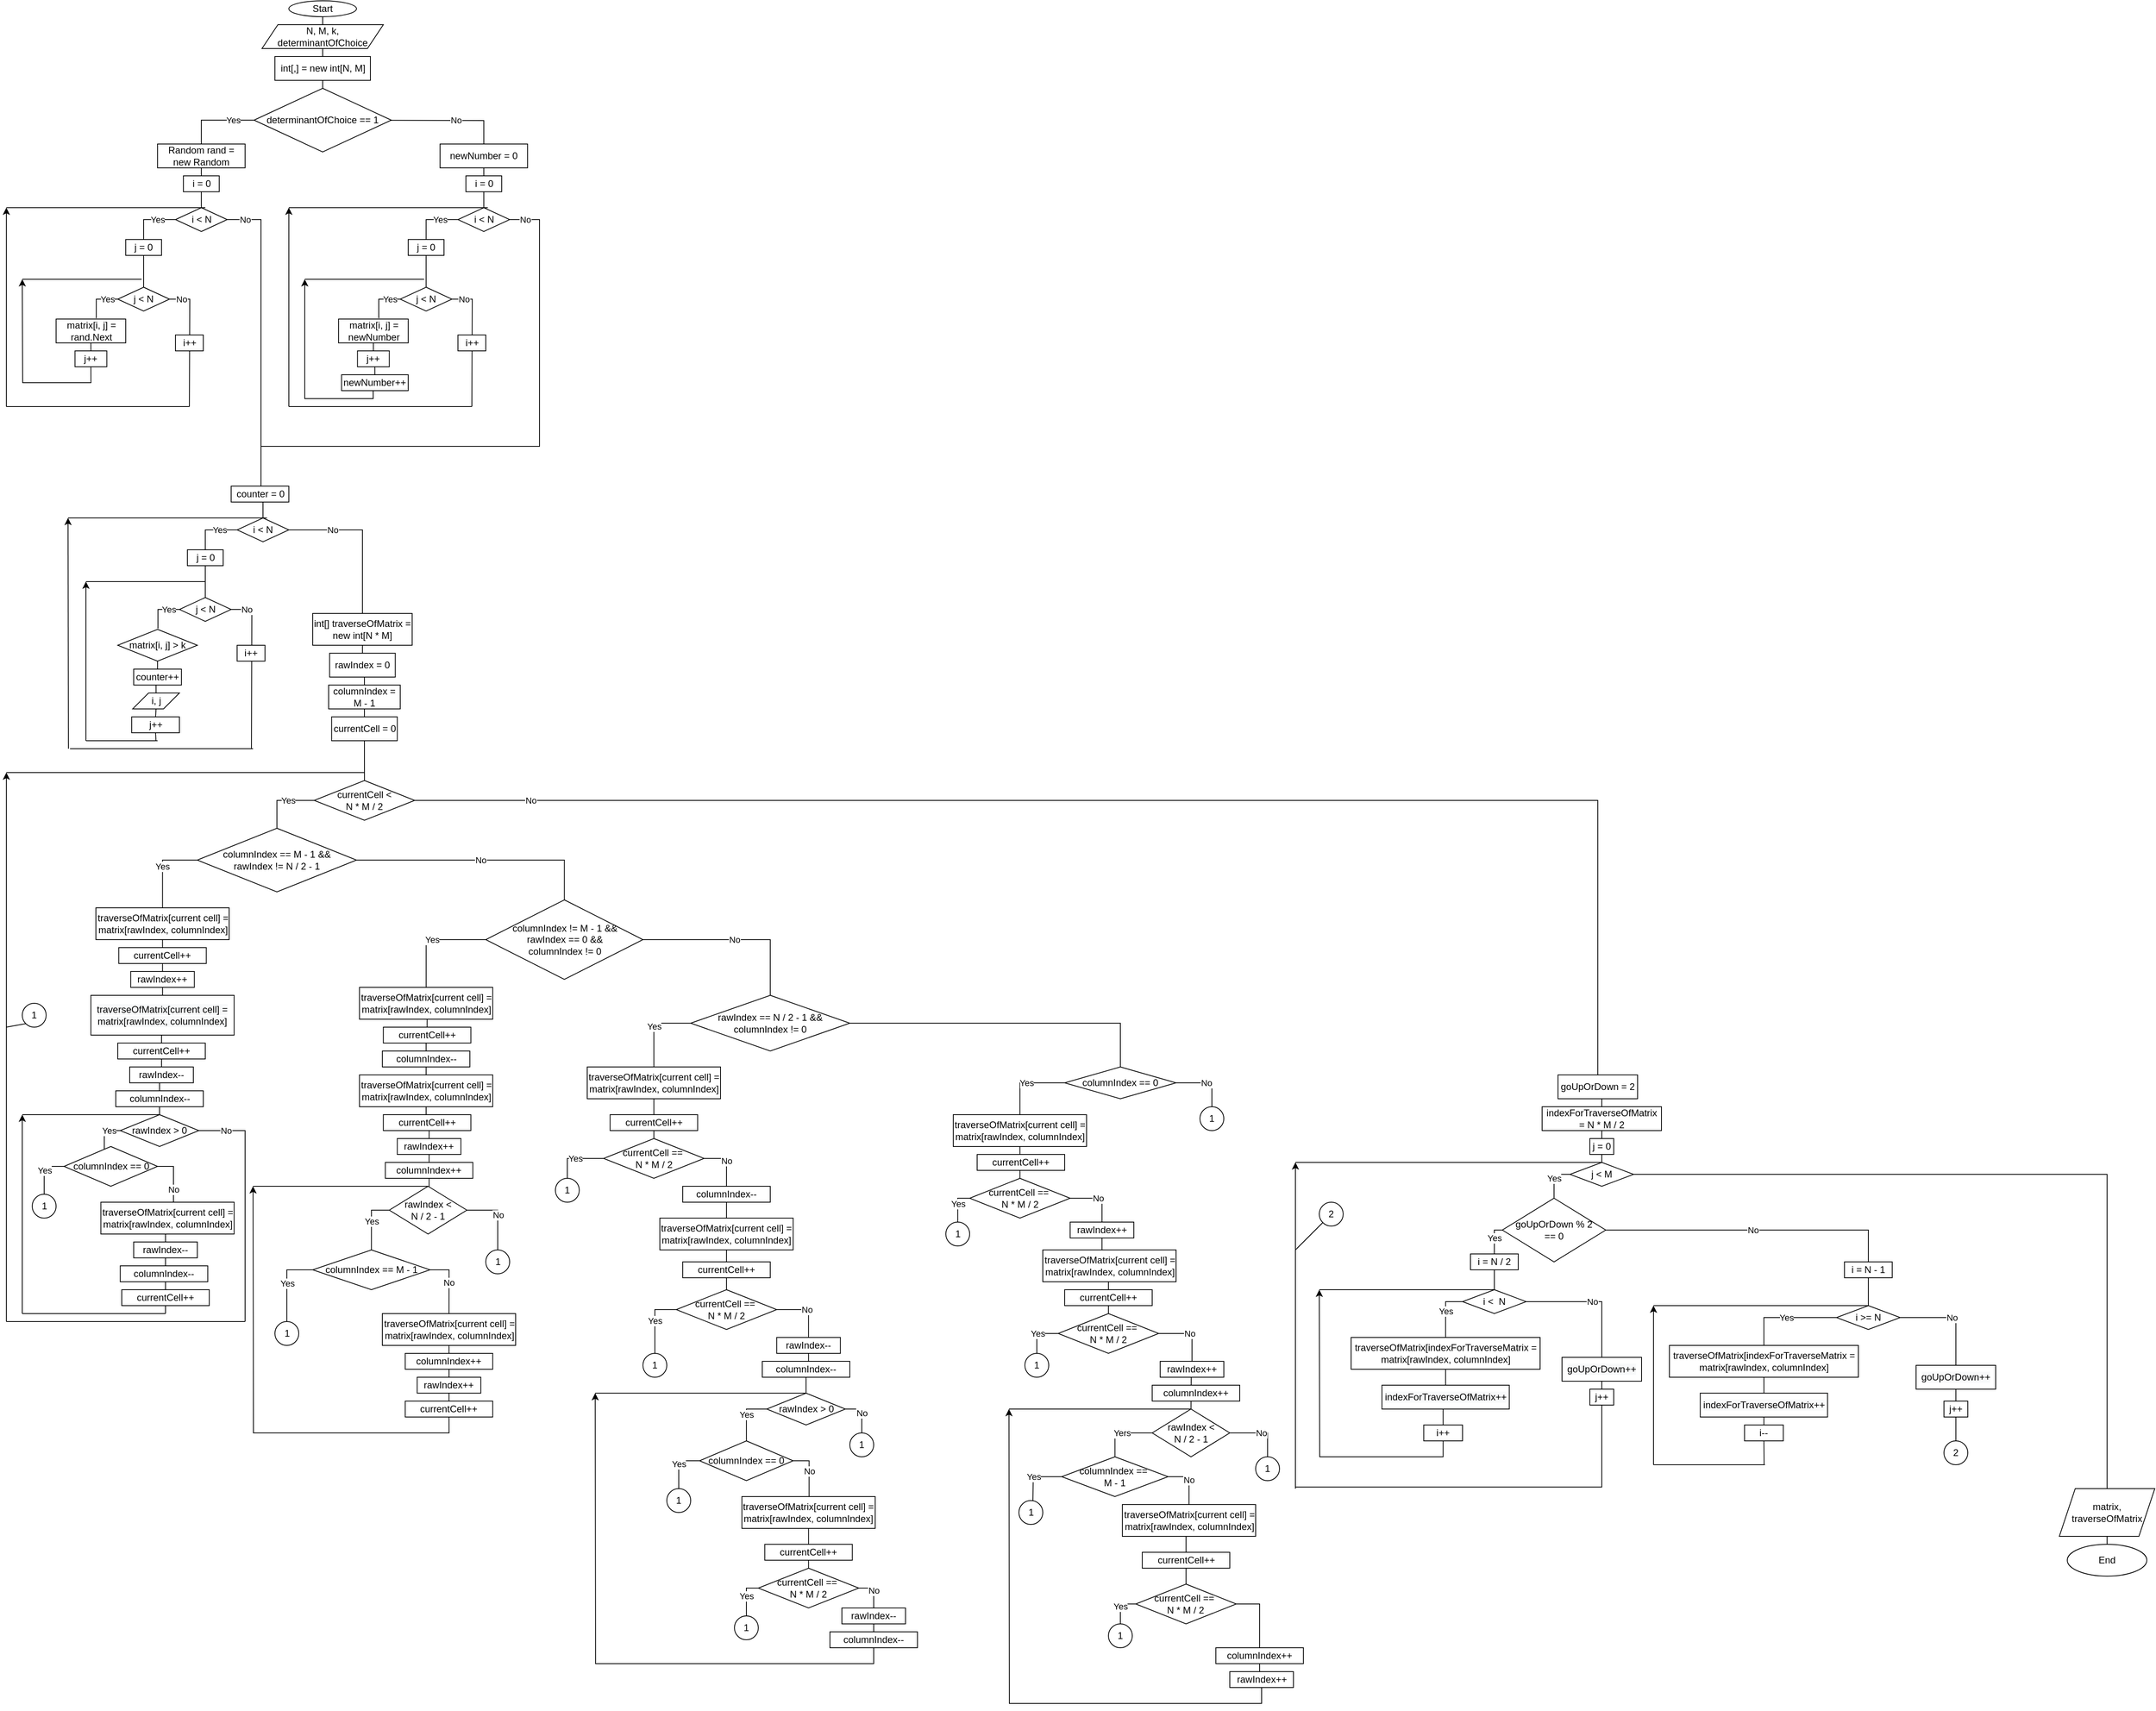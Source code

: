 <mxfile version="13.9.2" type="device"><diagram id="jNjC24XHjgnQ4S7Ljv3q" name="Page-1"><mxGraphModel dx="1113" dy="1821" grid="1" gridSize="10" guides="1" tooltips="1" connect="1" arrows="1" fold="1" page="1" pageScale="1" pageWidth="850" pageHeight="1100" math="0" shadow="0"><root><mxCell id="0"/><mxCell id="1" parent="0"/><mxCell id="dQ36oI80Dytd781eGHfa-3" style="edgeStyle=orthogonalEdgeStyle;rounded=0;orthogonalLoop=1;jettySize=auto;html=1;exitX=0.5;exitY=1;exitDx=0;exitDy=0;endArrow=none;endFill=0;" edge="1" parent="1" source="dQ36oI80Dytd781eGHfa-1" target="dQ36oI80Dytd781eGHfa-2"><mxGeometry relative="1" as="geometry"/></mxCell><mxCell id="dQ36oI80Dytd781eGHfa-1" value="Start" style="ellipse;whiteSpace=wrap;html=1;" vertex="1" parent="1"><mxGeometry x="375" y="-10" width="85" height="20" as="geometry"/></mxCell><mxCell id="dQ36oI80Dytd781eGHfa-5" style="edgeStyle=orthogonalEdgeStyle;rounded=0;orthogonalLoop=1;jettySize=auto;html=1;exitX=0.5;exitY=1;exitDx=0;exitDy=0;endArrow=none;endFill=0;" edge="1" parent="1" source="dQ36oI80Dytd781eGHfa-2" target="dQ36oI80Dytd781eGHfa-4"><mxGeometry relative="1" as="geometry"/></mxCell><mxCell id="dQ36oI80Dytd781eGHfa-2" value="N, M, k,&lt;br&gt;determinantOfChoice" style="shape=parallelogram;perimeter=parallelogramPerimeter;whiteSpace=wrap;html=1;fixedSize=1;" vertex="1" parent="1"><mxGeometry x="341.25" y="20" width="152.5" height="30" as="geometry"/></mxCell><mxCell id="dQ36oI80Dytd781eGHfa-7" style="edgeStyle=orthogonalEdgeStyle;rounded=0;orthogonalLoop=1;jettySize=auto;html=1;exitX=0.5;exitY=1;exitDx=0;exitDy=0;entryX=0.5;entryY=0;entryDx=0;entryDy=0;endArrow=none;endFill=0;" edge="1" parent="1" source="dQ36oI80Dytd781eGHfa-4" target="dQ36oI80Dytd781eGHfa-6"><mxGeometry relative="1" as="geometry"/></mxCell><mxCell id="dQ36oI80Dytd781eGHfa-4" value="int[,] = new int[N, M]" style="rounded=0;whiteSpace=wrap;html=1;" vertex="1" parent="1"><mxGeometry x="357.5" y="60" width="120" height="30" as="geometry"/></mxCell><mxCell id="dQ36oI80Dytd781eGHfa-9" value="Yes" style="edgeStyle=orthogonalEdgeStyle;rounded=0;orthogonalLoop=1;jettySize=auto;html=1;exitX=0;exitY=0.5;exitDx=0;exitDy=0;entryX=0.5;entryY=0;entryDx=0;entryDy=0;endArrow=none;endFill=0;" edge="1" parent="1" source="dQ36oI80Dytd781eGHfa-6" target="dQ36oI80Dytd781eGHfa-8"><mxGeometry x="-0.462" relative="1" as="geometry"><mxPoint as="offset"/></mxGeometry></mxCell><mxCell id="dQ36oI80Dytd781eGHfa-54" value="No" style="edgeStyle=orthogonalEdgeStyle;rounded=0;orthogonalLoop=1;jettySize=auto;html=1;exitX=1;exitY=0.5;exitDx=0;exitDy=0;entryX=0.5;entryY=0;entryDx=0;entryDy=0;endArrow=none;endFill=0;" edge="1" parent="1" target="dQ36oI80Dytd781eGHfa-34"><mxGeometry x="0.412" relative="1" as="geometry"><mxPoint x="428.75" y="140" as="sourcePoint"/><mxPoint as="offset"/></mxGeometry></mxCell><mxCell id="dQ36oI80Dytd781eGHfa-6" value="determinantOfChoice == 1" style="rhombus;whiteSpace=wrap;html=1;" vertex="1" parent="1"><mxGeometry x="331.25" y="100" width="172.5" height="80" as="geometry"/></mxCell><mxCell id="dQ36oI80Dytd781eGHfa-11" style="edgeStyle=orthogonalEdgeStyle;rounded=0;orthogonalLoop=1;jettySize=auto;html=1;exitX=0.5;exitY=1;exitDx=0;exitDy=0;entryX=0.5;entryY=0;entryDx=0;entryDy=0;endArrow=none;endFill=0;" edge="1" parent="1" source="dQ36oI80Dytd781eGHfa-8" target="dQ36oI80Dytd781eGHfa-10"><mxGeometry relative="1" as="geometry"/></mxCell><mxCell id="dQ36oI80Dytd781eGHfa-8" value="Random rand = new Random" style="rounded=0;whiteSpace=wrap;html=1;" vertex="1" parent="1"><mxGeometry x="210" y="170" width="110" height="30" as="geometry"/></mxCell><mxCell id="dQ36oI80Dytd781eGHfa-13" style="edgeStyle=orthogonalEdgeStyle;rounded=0;orthogonalLoop=1;jettySize=auto;html=1;exitX=0.5;exitY=1;exitDx=0;exitDy=0;entryX=0.5;entryY=0;entryDx=0;entryDy=0;endArrow=none;endFill=0;" edge="1" parent="1" source="dQ36oI80Dytd781eGHfa-10" target="dQ36oI80Dytd781eGHfa-12"><mxGeometry relative="1" as="geometry"/></mxCell><mxCell id="dQ36oI80Dytd781eGHfa-10" value="i = 0" style="rounded=0;whiteSpace=wrap;html=1;" vertex="1" parent="1"><mxGeometry x="242.5" y="210" width="45" height="20" as="geometry"/></mxCell><mxCell id="dQ36oI80Dytd781eGHfa-15" value="Yes" style="edgeStyle=orthogonalEdgeStyle;rounded=0;orthogonalLoop=1;jettySize=auto;html=1;exitX=0;exitY=0.5;exitDx=0;exitDy=0;entryX=0.5;entryY=0;entryDx=0;entryDy=0;endArrow=none;endFill=0;" edge="1" parent="1" source="dQ36oI80Dytd781eGHfa-12" target="dQ36oI80Dytd781eGHfa-14"><mxGeometry x="-0.308" relative="1" as="geometry"><mxPoint as="offset"/></mxGeometry></mxCell><mxCell id="dQ36oI80Dytd781eGHfa-59" value="No" style="edgeStyle=orthogonalEdgeStyle;rounded=0;orthogonalLoop=1;jettySize=auto;html=1;exitX=1;exitY=0.5;exitDx=0;exitDy=0;endArrow=none;endFill=0;" edge="1" parent="1" source="dQ36oI80Dytd781eGHfa-12"><mxGeometry x="-0.887" relative="1" as="geometry"><mxPoint x="340" y="600" as="targetPoint"/><Array as="points"><mxPoint x="340" y="265"/></Array><mxPoint x="1" as="offset"/></mxGeometry></mxCell><mxCell id="dQ36oI80Dytd781eGHfa-12" value="i &amp;lt; N" style="rhombus;whiteSpace=wrap;html=1;" vertex="1" parent="1"><mxGeometry x="232.5" y="250" width="65" height="30" as="geometry"/></mxCell><mxCell id="dQ36oI80Dytd781eGHfa-18" style="edgeStyle=orthogonalEdgeStyle;rounded=0;orthogonalLoop=1;jettySize=auto;html=1;exitX=0.5;exitY=1;exitDx=0;exitDy=0;entryX=0.5;entryY=0;entryDx=0;entryDy=0;endArrow=none;endFill=0;" edge="1" parent="1" source="dQ36oI80Dytd781eGHfa-14" target="dQ36oI80Dytd781eGHfa-17"><mxGeometry relative="1" as="geometry"/></mxCell><mxCell id="dQ36oI80Dytd781eGHfa-14" value="j = 0" style="rounded=0;whiteSpace=wrap;html=1;" vertex="1" parent="1"><mxGeometry x="170" y="290" width="45" height="20" as="geometry"/></mxCell><mxCell id="dQ36oI80Dytd781eGHfa-20" style="edgeStyle=orthogonalEdgeStyle;rounded=0;orthogonalLoop=1;jettySize=auto;html=1;exitX=0;exitY=0.5;exitDx=0;exitDy=0;entryX=0.577;entryY=-0.033;entryDx=0;entryDy=0;entryPerimeter=0;endArrow=none;endFill=0;" edge="1" parent="1" source="dQ36oI80Dytd781eGHfa-17" target="dQ36oI80Dytd781eGHfa-19"><mxGeometry relative="1" as="geometry"/></mxCell><mxCell id="dQ36oI80Dytd781eGHfa-21" value="Yes" style="edgeLabel;html=1;align=center;verticalAlign=middle;resizable=0;points=[];" vertex="1" connectable="0" parent="dQ36oI80Dytd781eGHfa-20"><mxGeometry x="-0.521" y="3" relative="1" as="geometry"><mxPoint x="-1.75" y="-3" as="offset"/></mxGeometry></mxCell><mxCell id="dQ36oI80Dytd781eGHfa-28" value="No" style="edgeStyle=orthogonalEdgeStyle;rounded=0;orthogonalLoop=1;jettySize=auto;html=1;exitX=1;exitY=0.5;exitDx=0;exitDy=0;endArrow=none;endFill=0;" edge="1" parent="1" source="dQ36oI80Dytd781eGHfa-17"><mxGeometry x="-0.812" relative="1" as="geometry"><mxPoint x="250" y="500" as="targetPoint"/><mxPoint as="offset"/></mxGeometry></mxCell><mxCell id="dQ36oI80Dytd781eGHfa-17" value="j &amp;lt; N" style="rhombus;whiteSpace=wrap;html=1;" vertex="1" parent="1"><mxGeometry x="160" y="350" width="65" height="30" as="geometry"/></mxCell><mxCell id="dQ36oI80Dytd781eGHfa-25" style="edgeStyle=orthogonalEdgeStyle;rounded=0;orthogonalLoop=1;jettySize=auto;html=1;exitX=0.5;exitY=1;exitDx=0;exitDy=0;entryX=0.5;entryY=0;entryDx=0;entryDy=0;endArrow=none;endFill=0;" edge="1" parent="1" source="dQ36oI80Dytd781eGHfa-19" target="dQ36oI80Dytd781eGHfa-23"><mxGeometry relative="1" as="geometry"/></mxCell><mxCell id="dQ36oI80Dytd781eGHfa-19" value="matrix[i, j] = rand.Next" style="rounded=0;whiteSpace=wrap;html=1;" vertex="1" parent="1"><mxGeometry x="82.5" y="390" width="87.5" height="30" as="geometry"/></mxCell><mxCell id="dQ36oI80Dytd781eGHfa-26" style="edgeStyle=orthogonalEdgeStyle;rounded=0;orthogonalLoop=1;jettySize=auto;html=1;exitX=0.5;exitY=1;exitDx=0;exitDy=0;endArrow=classic;endFill=1;" edge="1" parent="1" source="dQ36oI80Dytd781eGHfa-23"><mxGeometry relative="1" as="geometry"><mxPoint x="40" y="340" as="targetPoint"/></mxGeometry></mxCell><mxCell id="dQ36oI80Dytd781eGHfa-23" value="j++" style="rounded=0;whiteSpace=wrap;html=1;" vertex="1" parent="1"><mxGeometry x="106.25" y="430" width="40" height="20" as="geometry"/></mxCell><mxCell id="dQ36oI80Dytd781eGHfa-27" value="" style="endArrow=none;html=1;" edge="1" parent="1"><mxGeometry width="50" height="50" relative="1" as="geometry"><mxPoint x="40" y="340" as="sourcePoint"/><mxPoint x="190" y="340" as="targetPoint"/></mxGeometry></mxCell><mxCell id="dQ36oI80Dytd781eGHfa-29" value="" style="endArrow=none;html=1;" edge="1" parent="1"><mxGeometry width="50" height="50" relative="1" as="geometry"><mxPoint x="250" y="500" as="sourcePoint"/><mxPoint x="20" y="500" as="targetPoint"/></mxGeometry></mxCell><mxCell id="dQ36oI80Dytd781eGHfa-30" value="" style="endArrow=classic;html=1;endFill=1;" edge="1" parent="1"><mxGeometry width="50" height="50" relative="1" as="geometry"><mxPoint x="20" y="500" as="sourcePoint"/><mxPoint x="20" y="250" as="targetPoint"/></mxGeometry></mxCell><mxCell id="dQ36oI80Dytd781eGHfa-31" value="" style="endArrow=none;html=1;" edge="1" parent="1"><mxGeometry width="50" height="50" relative="1" as="geometry"><mxPoint x="20" y="250" as="sourcePoint"/><mxPoint x="270" y="250" as="targetPoint"/></mxGeometry></mxCell><mxCell id="dQ36oI80Dytd781eGHfa-32" value="i++" style="rounded=0;whiteSpace=wrap;html=1;" vertex="1" parent="1"><mxGeometry x="232.5" y="410" width="35" height="20" as="geometry"/></mxCell><mxCell id="dQ36oI80Dytd781eGHfa-33" style="edgeStyle=orthogonalEdgeStyle;rounded=0;orthogonalLoop=1;jettySize=auto;html=1;exitX=0.5;exitY=1;exitDx=0;exitDy=0;entryX=0.5;entryY=0;entryDx=0;entryDy=0;endArrow=none;endFill=0;" edge="1" parent="1" source="dQ36oI80Dytd781eGHfa-34" target="dQ36oI80Dytd781eGHfa-36"><mxGeometry relative="1" as="geometry"/></mxCell><mxCell id="dQ36oI80Dytd781eGHfa-34" value="newNumber = 0" style="rounded=0;whiteSpace=wrap;html=1;" vertex="1" parent="1"><mxGeometry x="565" y="170" width="110" height="30" as="geometry"/></mxCell><mxCell id="dQ36oI80Dytd781eGHfa-35" style="edgeStyle=orthogonalEdgeStyle;rounded=0;orthogonalLoop=1;jettySize=auto;html=1;exitX=0.5;exitY=1;exitDx=0;exitDy=0;entryX=0.5;entryY=0;entryDx=0;entryDy=0;endArrow=none;endFill=0;" edge="1" parent="1" source="dQ36oI80Dytd781eGHfa-36" target="dQ36oI80Dytd781eGHfa-38"><mxGeometry relative="1" as="geometry"/></mxCell><mxCell id="dQ36oI80Dytd781eGHfa-36" value="i = 0" style="rounded=0;whiteSpace=wrap;html=1;" vertex="1" parent="1"><mxGeometry x="597.5" y="210" width="45" height="20" as="geometry"/></mxCell><mxCell id="dQ36oI80Dytd781eGHfa-37" value="Yes" style="edgeStyle=orthogonalEdgeStyle;rounded=0;orthogonalLoop=1;jettySize=auto;html=1;exitX=0;exitY=0.5;exitDx=0;exitDy=0;entryX=0.5;entryY=0;entryDx=0;entryDy=0;endArrow=none;endFill=0;" edge="1" parent="1" source="dQ36oI80Dytd781eGHfa-38" target="dQ36oI80Dytd781eGHfa-40"><mxGeometry x="-0.308" relative="1" as="geometry"><mxPoint as="offset"/></mxGeometry></mxCell><mxCell id="dQ36oI80Dytd781eGHfa-61" value="No" style="edgeStyle=orthogonalEdgeStyle;rounded=0;orthogonalLoop=1;jettySize=auto;html=1;exitX=1;exitY=0.5;exitDx=0;exitDy=0;endArrow=none;endFill=0;" edge="1" parent="1" source="dQ36oI80Dytd781eGHfa-38"><mxGeometry x="-0.946" relative="1" as="geometry"><mxPoint x="340" y="550" as="targetPoint"/><Array as="points"><mxPoint x="690" y="265"/><mxPoint x="690" y="550"/></Array><mxPoint x="1" as="offset"/></mxGeometry></mxCell><mxCell id="dQ36oI80Dytd781eGHfa-38" value="i &amp;lt; N" style="rhombus;whiteSpace=wrap;html=1;" vertex="1" parent="1"><mxGeometry x="587.5" y="250" width="65" height="30" as="geometry"/></mxCell><mxCell id="dQ36oI80Dytd781eGHfa-39" style="edgeStyle=orthogonalEdgeStyle;rounded=0;orthogonalLoop=1;jettySize=auto;html=1;exitX=0.5;exitY=1;exitDx=0;exitDy=0;entryX=0.5;entryY=0;entryDx=0;entryDy=0;endArrow=none;endFill=0;" edge="1" parent="1" source="dQ36oI80Dytd781eGHfa-40" target="dQ36oI80Dytd781eGHfa-44"><mxGeometry relative="1" as="geometry"/></mxCell><mxCell id="dQ36oI80Dytd781eGHfa-40" value="j = 0" style="rounded=0;whiteSpace=wrap;html=1;" vertex="1" parent="1"><mxGeometry x="525" y="290" width="45" height="20" as="geometry"/></mxCell><mxCell id="dQ36oI80Dytd781eGHfa-41" style="edgeStyle=orthogonalEdgeStyle;rounded=0;orthogonalLoop=1;jettySize=auto;html=1;exitX=0;exitY=0.5;exitDx=0;exitDy=0;entryX=0.577;entryY=-0.033;entryDx=0;entryDy=0;entryPerimeter=0;endArrow=none;endFill=0;" edge="1" parent="1" source="dQ36oI80Dytd781eGHfa-44" target="dQ36oI80Dytd781eGHfa-46"><mxGeometry relative="1" as="geometry"/></mxCell><mxCell id="dQ36oI80Dytd781eGHfa-42" value="Yes" style="edgeLabel;html=1;align=center;verticalAlign=middle;resizable=0;points=[];" vertex="1" connectable="0" parent="dQ36oI80Dytd781eGHfa-41"><mxGeometry x="-0.521" y="3" relative="1" as="geometry"><mxPoint x="-1.75" y="-3" as="offset"/></mxGeometry></mxCell><mxCell id="dQ36oI80Dytd781eGHfa-43" value="No" style="edgeStyle=orthogonalEdgeStyle;rounded=0;orthogonalLoop=1;jettySize=auto;html=1;exitX=1;exitY=0.5;exitDx=0;exitDy=0;endArrow=none;endFill=0;" edge="1" parent="1" source="dQ36oI80Dytd781eGHfa-44"><mxGeometry x="-0.812" relative="1" as="geometry"><mxPoint x="605" y="500" as="targetPoint"/><mxPoint as="offset"/></mxGeometry></mxCell><mxCell id="dQ36oI80Dytd781eGHfa-44" value="j &amp;lt; N" style="rhombus;whiteSpace=wrap;html=1;" vertex="1" parent="1"><mxGeometry x="515" y="350" width="65" height="30" as="geometry"/></mxCell><mxCell id="dQ36oI80Dytd781eGHfa-45" style="edgeStyle=orthogonalEdgeStyle;rounded=0;orthogonalLoop=1;jettySize=auto;html=1;exitX=0.5;exitY=1;exitDx=0;exitDy=0;entryX=0.5;entryY=0;entryDx=0;entryDy=0;endArrow=none;endFill=0;" edge="1" parent="1" source="dQ36oI80Dytd781eGHfa-46" target="dQ36oI80Dytd781eGHfa-48"><mxGeometry relative="1" as="geometry"/></mxCell><mxCell id="dQ36oI80Dytd781eGHfa-46" value="matrix[i, j] = newNumber" style="rounded=0;whiteSpace=wrap;html=1;" vertex="1" parent="1"><mxGeometry x="437.5" y="390" width="87.5" height="30" as="geometry"/></mxCell><mxCell id="dQ36oI80Dytd781eGHfa-47" style="edgeStyle=orthogonalEdgeStyle;rounded=0;orthogonalLoop=1;jettySize=auto;html=1;exitX=0.5;exitY=1;exitDx=0;exitDy=0;endArrow=classic;endFill=1;" edge="1" parent="1" source="dQ36oI80Dytd781eGHfa-55"><mxGeometry relative="1" as="geometry"><mxPoint x="395" y="340" as="targetPoint"/><Array as="points"><mxPoint x="481" y="490"/><mxPoint x="395" y="490"/></Array></mxGeometry></mxCell><mxCell id="dQ36oI80Dytd781eGHfa-57" style="edgeStyle=orthogonalEdgeStyle;rounded=0;orthogonalLoop=1;jettySize=auto;html=1;exitX=0.5;exitY=1;exitDx=0;exitDy=0;entryX=0.5;entryY=0;entryDx=0;entryDy=0;endArrow=none;endFill=0;" edge="1" parent="1" source="dQ36oI80Dytd781eGHfa-48" target="dQ36oI80Dytd781eGHfa-55"><mxGeometry relative="1" as="geometry"/></mxCell><mxCell id="dQ36oI80Dytd781eGHfa-48" value="j++" style="rounded=0;whiteSpace=wrap;html=1;" vertex="1" parent="1"><mxGeometry x="461.25" y="430" width="40" height="20" as="geometry"/></mxCell><mxCell id="dQ36oI80Dytd781eGHfa-49" value="" style="endArrow=none;html=1;" edge="1" parent="1"><mxGeometry width="50" height="50" relative="1" as="geometry"><mxPoint x="395" y="340" as="sourcePoint"/><mxPoint x="545" y="340" as="targetPoint"/></mxGeometry></mxCell><mxCell id="dQ36oI80Dytd781eGHfa-50" value="" style="endArrow=none;html=1;" edge="1" parent="1"><mxGeometry width="50" height="50" relative="1" as="geometry"><mxPoint x="605" y="500" as="sourcePoint"/><mxPoint x="375" y="500" as="targetPoint"/></mxGeometry></mxCell><mxCell id="dQ36oI80Dytd781eGHfa-51" value="" style="endArrow=classic;html=1;endFill=1;" edge="1" parent="1"><mxGeometry width="50" height="50" relative="1" as="geometry"><mxPoint x="375" y="500" as="sourcePoint"/><mxPoint x="375" y="250" as="targetPoint"/></mxGeometry></mxCell><mxCell id="dQ36oI80Dytd781eGHfa-52" value="" style="endArrow=none;html=1;" edge="1" parent="1"><mxGeometry width="50" height="50" relative="1" as="geometry"><mxPoint x="375" y="250" as="sourcePoint"/><mxPoint x="625" y="250" as="targetPoint"/></mxGeometry></mxCell><mxCell id="dQ36oI80Dytd781eGHfa-53" value="i++" style="rounded=0;whiteSpace=wrap;html=1;" vertex="1" parent="1"><mxGeometry x="587.5" y="410" width="35" height="20" as="geometry"/></mxCell><mxCell id="dQ36oI80Dytd781eGHfa-55" value="newNumber++" style="rounded=0;whiteSpace=wrap;html=1;" vertex="1" parent="1"><mxGeometry x="441.25" y="460" width="83.75" height="20" as="geometry"/></mxCell><mxCell id="dQ36oI80Dytd781eGHfa-62" value="counter = 0" style="rounded=0;whiteSpace=wrap;html=1;" vertex="1" parent="1"><mxGeometry x="302.5" y="600" width="72.5" height="20" as="geometry"/></mxCell><mxCell id="dQ36oI80Dytd781eGHfa-107" style="edgeStyle=orthogonalEdgeStyle;rounded=0;orthogonalLoop=1;jettySize=auto;html=1;exitX=0.5;exitY=1;exitDx=0;exitDy=0;entryX=0.5;entryY=0;entryDx=0;entryDy=0;endArrow=none;endFill=0;" edge="1" parent="1" target="dQ36oI80Dytd781eGHfa-110"><mxGeometry relative="1" as="geometry"><mxPoint x="342.5" y="620" as="sourcePoint"/></mxGeometry></mxCell><mxCell id="dQ36oI80Dytd781eGHfa-109" value="Yes" style="edgeStyle=orthogonalEdgeStyle;rounded=0;orthogonalLoop=1;jettySize=auto;html=1;exitX=0;exitY=0.5;exitDx=0;exitDy=0;entryX=0.5;entryY=0;entryDx=0;entryDy=0;endArrow=none;endFill=0;" edge="1" parent="1" source="dQ36oI80Dytd781eGHfa-110" target="dQ36oI80Dytd781eGHfa-112"><mxGeometry x="-0.308" relative="1" as="geometry"><mxPoint as="offset"/></mxGeometry></mxCell><mxCell id="dQ36oI80Dytd781eGHfa-146" value="No" style="edgeStyle=orthogonalEdgeStyle;rounded=0;orthogonalLoop=1;jettySize=auto;html=1;exitX=1;exitY=0.5;exitDx=0;exitDy=0;endArrow=none;endFill=0;" edge="1" parent="1" source="dQ36oI80Dytd781eGHfa-110" target="dQ36oI80Dytd781eGHfa-145"><mxGeometry x="-0.443" relative="1" as="geometry"><mxPoint as="offset"/></mxGeometry></mxCell><mxCell id="dQ36oI80Dytd781eGHfa-110" value="i &amp;lt; N" style="rhombus;whiteSpace=wrap;html=1;" vertex="1" parent="1"><mxGeometry x="310" y="640" width="65" height="30" as="geometry"/></mxCell><mxCell id="dQ36oI80Dytd781eGHfa-111" style="edgeStyle=orthogonalEdgeStyle;rounded=0;orthogonalLoop=1;jettySize=auto;html=1;exitX=0.5;exitY=1;exitDx=0;exitDy=0;entryX=0.5;entryY=0;entryDx=0;entryDy=0;endArrow=none;endFill=0;" edge="1" parent="1" source="dQ36oI80Dytd781eGHfa-112" target="dQ36oI80Dytd781eGHfa-116"><mxGeometry relative="1" as="geometry"/></mxCell><mxCell id="dQ36oI80Dytd781eGHfa-112" value="j = 0" style="rounded=0;whiteSpace=wrap;html=1;" vertex="1" parent="1"><mxGeometry x="247.5" y="680" width="45" height="20" as="geometry"/></mxCell><mxCell id="dQ36oI80Dytd781eGHfa-113" style="edgeStyle=orthogonalEdgeStyle;rounded=0;orthogonalLoop=1;jettySize=auto;html=1;exitX=0;exitY=0.5;exitDx=0;exitDy=0;entryX=0.577;entryY=-0.033;entryDx=0;entryDy=0;entryPerimeter=0;endArrow=none;endFill=0;" edge="1" parent="1" source="dQ36oI80Dytd781eGHfa-116"><mxGeometry relative="1" as="geometry"><mxPoint x="210.487" y="779.01" as="targetPoint"/></mxGeometry></mxCell><mxCell id="dQ36oI80Dytd781eGHfa-114" value="Yes" style="edgeLabel;html=1;align=center;verticalAlign=middle;resizable=0;points=[];" vertex="1" connectable="0" parent="dQ36oI80Dytd781eGHfa-113"><mxGeometry x="-0.521" y="3" relative="1" as="geometry"><mxPoint x="-1.75" y="-3" as="offset"/></mxGeometry></mxCell><mxCell id="dQ36oI80Dytd781eGHfa-115" value="No" style="edgeStyle=orthogonalEdgeStyle;rounded=0;orthogonalLoop=1;jettySize=auto;html=1;exitX=1;exitY=0.5;exitDx=0;exitDy=0;endArrow=none;endFill=0;" edge="1" parent="1" source="dQ36oI80Dytd781eGHfa-116"><mxGeometry x="-0.812" relative="1" as="geometry"><mxPoint x="328" y="930" as="targetPoint"/><mxPoint as="offset"/></mxGeometry></mxCell><mxCell id="dQ36oI80Dytd781eGHfa-116" value="j &amp;lt; N" style="rhombus;whiteSpace=wrap;html=1;" vertex="1" parent="1"><mxGeometry x="237.5" y="740" width="65" height="30" as="geometry"/></mxCell><mxCell id="dQ36oI80Dytd781eGHfa-123" value="" style="endArrow=classic;html=1;endFill=1;" edge="1" parent="1"><mxGeometry width="50" height="50" relative="1" as="geometry"><mxPoint x="98" y="930" as="sourcePoint"/><mxPoint x="97.5" y="640" as="targetPoint"/></mxGeometry></mxCell><mxCell id="dQ36oI80Dytd781eGHfa-124" value="" style="endArrow=none;html=1;" edge="1" parent="1"><mxGeometry width="50" height="50" relative="1" as="geometry"><mxPoint x="97.5" y="640" as="sourcePoint"/><mxPoint x="347.5" y="640" as="targetPoint"/></mxGeometry></mxCell><mxCell id="dQ36oI80Dytd781eGHfa-125" value="i++" style="rounded=0;whiteSpace=wrap;html=1;" vertex="1" parent="1"><mxGeometry x="310" y="800" width="35" height="20" as="geometry"/></mxCell><mxCell id="dQ36oI80Dytd781eGHfa-129" style="edgeStyle=orthogonalEdgeStyle;rounded=0;orthogonalLoop=1;jettySize=auto;html=1;exitX=0.5;exitY=1;exitDx=0;exitDy=0;entryX=0.5;entryY=0;entryDx=0;entryDy=0;endArrow=none;endFill=0;" edge="1" parent="1" source="dQ36oI80Dytd781eGHfa-126" target="dQ36oI80Dytd781eGHfa-128"><mxGeometry relative="1" as="geometry"/></mxCell><mxCell id="dQ36oI80Dytd781eGHfa-126" value="matrix[i, j] &amp;gt; k" style="rhombus;whiteSpace=wrap;html=1;" vertex="1" parent="1"><mxGeometry x="160" y="780" width="100" height="40" as="geometry"/></mxCell><mxCell id="dQ36oI80Dytd781eGHfa-131" style="edgeStyle=orthogonalEdgeStyle;rounded=0;orthogonalLoop=1;jettySize=auto;html=1;exitX=0.5;exitY=1;exitDx=0;exitDy=0;entryX=0.5;entryY=0;entryDx=0;entryDy=0;endArrow=none;endFill=0;" edge="1" parent="1" source="dQ36oI80Dytd781eGHfa-128" target="dQ36oI80Dytd781eGHfa-130"><mxGeometry relative="1" as="geometry"/></mxCell><mxCell id="dQ36oI80Dytd781eGHfa-128" value="counter++" style="rounded=0;whiteSpace=wrap;html=1;" vertex="1" parent="1"><mxGeometry x="180" y="830" width="60" height="20" as="geometry"/></mxCell><mxCell id="dQ36oI80Dytd781eGHfa-136" style="edgeStyle=orthogonalEdgeStyle;rounded=0;orthogonalLoop=1;jettySize=auto;html=1;exitX=0.5;exitY=1;exitDx=0;exitDy=0;entryX=0.5;entryY=0;entryDx=0;entryDy=0;endArrow=none;endFill=0;" edge="1" parent="1" source="dQ36oI80Dytd781eGHfa-130" target="dQ36oI80Dytd781eGHfa-134"><mxGeometry relative="1" as="geometry"/></mxCell><mxCell id="dQ36oI80Dytd781eGHfa-130" value="i, j" style="shape=parallelogram;perimeter=parallelogramPerimeter;whiteSpace=wrap;html=1;fixedSize=1;" vertex="1" parent="1"><mxGeometry x="178.75" y="860" width="58.75" height="20" as="geometry"/></mxCell><mxCell id="dQ36oI80Dytd781eGHfa-141" style="edgeStyle=orthogonalEdgeStyle;rounded=0;orthogonalLoop=1;jettySize=auto;html=1;exitX=0.5;exitY=1;exitDx=0;exitDy=0;endArrow=none;endFill=0;" edge="1" parent="1" source="dQ36oI80Dytd781eGHfa-134"><mxGeometry relative="1" as="geometry"><mxPoint x="208" y="920" as="targetPoint"/></mxGeometry></mxCell><mxCell id="dQ36oI80Dytd781eGHfa-134" value="j++" style="rounded=0;whiteSpace=wrap;html=1;" vertex="1" parent="1"><mxGeometry x="177.5" y="890" width="60" height="20" as="geometry"/></mxCell><mxCell id="dQ36oI80Dytd781eGHfa-140" value="" style="endArrow=none;html=1;" edge="1" parent="1"><mxGeometry width="50" height="50" relative="1" as="geometry"><mxPoint x="100" y="930" as="sourcePoint"/><mxPoint x="330" y="930" as="targetPoint"/></mxGeometry></mxCell><mxCell id="dQ36oI80Dytd781eGHfa-142" value="" style="endArrow=none;html=1;" edge="1" parent="1"><mxGeometry width="50" height="50" relative="1" as="geometry"><mxPoint x="210" y="920" as="sourcePoint"/><mxPoint x="120" y="920" as="targetPoint"/></mxGeometry></mxCell><mxCell id="dQ36oI80Dytd781eGHfa-143" value="" style="endArrow=classic;html=1;endFill=1;" edge="1" parent="1"><mxGeometry width="50" height="50" relative="1" as="geometry"><mxPoint x="120" y="920" as="sourcePoint"/><mxPoint x="120" y="720" as="targetPoint"/></mxGeometry></mxCell><mxCell id="dQ36oI80Dytd781eGHfa-144" value="" style="endArrow=none;html=1;" edge="1" parent="1"><mxGeometry width="50" height="50" relative="1" as="geometry"><mxPoint x="120" y="720" as="sourcePoint"/><mxPoint x="270" y="720" as="targetPoint"/></mxGeometry></mxCell><mxCell id="dQ36oI80Dytd781eGHfa-148" style="edgeStyle=orthogonalEdgeStyle;rounded=0;orthogonalLoop=1;jettySize=auto;html=1;exitX=0.5;exitY=1;exitDx=0;exitDy=0;entryX=0.5;entryY=0;entryDx=0;entryDy=0;endArrow=none;endFill=0;" edge="1" parent="1" source="dQ36oI80Dytd781eGHfa-145" target="dQ36oI80Dytd781eGHfa-147"><mxGeometry relative="1" as="geometry"/></mxCell><mxCell id="dQ36oI80Dytd781eGHfa-145" value="int[] traverseOfMatrix = new int[N * M]" style="rounded=0;whiteSpace=wrap;html=1;" vertex="1" parent="1"><mxGeometry x="405" y="760" width="125" height="40" as="geometry"/></mxCell><mxCell id="dQ36oI80Dytd781eGHfa-150" style="edgeStyle=orthogonalEdgeStyle;rounded=0;orthogonalLoop=1;jettySize=auto;html=1;exitX=0.5;exitY=1;exitDx=0;exitDy=0;entryX=0.5;entryY=0;entryDx=0;entryDy=0;endArrow=none;endFill=0;" edge="1" parent="1" source="dQ36oI80Dytd781eGHfa-147" target="dQ36oI80Dytd781eGHfa-149"><mxGeometry relative="1" as="geometry"/></mxCell><mxCell id="dQ36oI80Dytd781eGHfa-147" value="rawIndex = 0" style="rounded=0;whiteSpace=wrap;html=1;" vertex="1" parent="1"><mxGeometry x="426.25" y="810" width="82.5" height="30" as="geometry"/></mxCell><mxCell id="dQ36oI80Dytd781eGHfa-152" style="edgeStyle=orthogonalEdgeStyle;rounded=0;orthogonalLoop=1;jettySize=auto;html=1;exitX=0.5;exitY=1;exitDx=0;exitDy=0;endArrow=none;endFill=0;" edge="1" parent="1" source="dQ36oI80Dytd781eGHfa-149" target="dQ36oI80Dytd781eGHfa-151"><mxGeometry relative="1" as="geometry"/></mxCell><mxCell id="dQ36oI80Dytd781eGHfa-149" value="columnIndex = M - 1" style="rounded=0;whiteSpace=wrap;html=1;" vertex="1" parent="1"><mxGeometry x="425" y="850" width="90" height="30" as="geometry"/></mxCell><mxCell id="dQ36oI80Dytd781eGHfa-154" style="edgeStyle=orthogonalEdgeStyle;rounded=0;orthogonalLoop=1;jettySize=auto;html=1;exitX=0.5;exitY=1;exitDx=0;exitDy=0;endArrow=none;endFill=0;" edge="1" parent="1" source="dQ36oI80Dytd781eGHfa-151" target="dQ36oI80Dytd781eGHfa-153"><mxGeometry relative="1" as="geometry"/></mxCell><mxCell id="dQ36oI80Dytd781eGHfa-151" value="currentCell = 0" style="rounded=0;whiteSpace=wrap;html=1;" vertex="1" parent="1"><mxGeometry x="428.75" y="890" width="82.5" height="30" as="geometry"/></mxCell><mxCell id="dQ36oI80Dytd781eGHfa-156" value="Yes" style="edgeStyle=orthogonalEdgeStyle;rounded=0;orthogonalLoop=1;jettySize=auto;html=1;exitX=0;exitY=0.5;exitDx=0;exitDy=0;endArrow=none;endFill=0;" edge="1" parent="1" source="dQ36oI80Dytd781eGHfa-153" target="dQ36oI80Dytd781eGHfa-155"><mxGeometry x="-0.197" relative="1" as="geometry"><mxPoint as="offset"/></mxGeometry></mxCell><mxCell id="dQ36oI80Dytd781eGHfa-352" value="No" style="edgeStyle=orthogonalEdgeStyle;rounded=0;orthogonalLoop=1;jettySize=auto;html=1;exitX=1;exitY=0.5;exitDx=0;exitDy=0;endArrow=none;endFill=0;entryX=0.5;entryY=0;entryDx=0;entryDy=0;" edge="1" parent="1" source="dQ36oI80Dytd781eGHfa-153" target="dQ36oI80Dytd781eGHfa-353"><mxGeometry x="-0.841" relative="1" as="geometry"><mxPoint x="1750" y="1340" as="targetPoint"/><Array as="points"><mxPoint x="2020" y="995"/></Array><mxPoint as="offset"/></mxGeometry></mxCell><mxCell id="dQ36oI80Dytd781eGHfa-153" value="currentCell &amp;lt; &lt;br&gt;N * M / 2" style="rhombus;whiteSpace=wrap;html=1;" vertex="1" parent="1"><mxGeometry x="406.88" y="970" width="126.25" height="50" as="geometry"/></mxCell><mxCell id="dQ36oI80Dytd781eGHfa-158" value="Yes" style="edgeStyle=orthogonalEdgeStyle;rounded=0;orthogonalLoop=1;jettySize=auto;html=1;exitX=0;exitY=0.5;exitDx=0;exitDy=0;endArrow=none;endFill=0;" edge="1" parent="1" source="dQ36oI80Dytd781eGHfa-155" target="dQ36oI80Dytd781eGHfa-157"><mxGeometry relative="1" as="geometry"/></mxCell><mxCell id="dQ36oI80Dytd781eGHfa-210" value="No" style="edgeStyle=orthogonalEdgeStyle;rounded=0;orthogonalLoop=1;jettySize=auto;html=1;exitX=1;exitY=0.5;exitDx=0;exitDy=0;endArrow=none;endFill=0;" edge="1" parent="1" source="dQ36oI80Dytd781eGHfa-155" target="dQ36oI80Dytd781eGHfa-209"><mxGeometry relative="1" as="geometry"/></mxCell><mxCell id="dQ36oI80Dytd781eGHfa-155" value="columnIndex == M - 1 &amp;amp;&amp;amp;&lt;br&gt;rawIndex != N / 2 - 1" style="rhombus;whiteSpace=wrap;html=1;" vertex="1" parent="1"><mxGeometry x="260" y="1030" width="200" height="80" as="geometry"/></mxCell><mxCell id="dQ36oI80Dytd781eGHfa-162" style="edgeStyle=orthogonalEdgeStyle;rounded=0;orthogonalLoop=1;jettySize=auto;html=1;exitX=0.5;exitY=1;exitDx=0;exitDy=0;entryX=0.5;entryY=0;entryDx=0;entryDy=0;endArrow=none;endFill=0;" edge="1" parent="1" source="dQ36oI80Dytd781eGHfa-157" target="dQ36oI80Dytd781eGHfa-161"><mxGeometry relative="1" as="geometry"/></mxCell><mxCell id="dQ36oI80Dytd781eGHfa-157" value="traverseOfMatrix[current cell] =&lt;br&gt;matrix[rawIndex, columnIndex]" style="rounded=0;whiteSpace=wrap;html=1;" vertex="1" parent="1"><mxGeometry x="132.5" y="1130" width="167.5" height="40" as="geometry"/></mxCell><mxCell id="dQ36oI80Dytd781eGHfa-164" style="edgeStyle=orthogonalEdgeStyle;rounded=0;orthogonalLoop=1;jettySize=auto;html=1;exitX=0.5;exitY=1;exitDx=0;exitDy=0;entryX=0.5;entryY=0;entryDx=0;entryDy=0;endArrow=none;endFill=0;" edge="1" parent="1" source="dQ36oI80Dytd781eGHfa-161" target="dQ36oI80Dytd781eGHfa-163"><mxGeometry relative="1" as="geometry"/></mxCell><mxCell id="dQ36oI80Dytd781eGHfa-161" value="currentCell++" style="rounded=0;whiteSpace=wrap;html=1;" vertex="1" parent="1"><mxGeometry x="161.25" y="1180" width="110" height="20" as="geometry"/></mxCell><mxCell id="dQ36oI80Dytd781eGHfa-166" style="edgeStyle=orthogonalEdgeStyle;rounded=0;orthogonalLoop=1;jettySize=auto;html=1;exitX=0.5;exitY=1;exitDx=0;exitDy=0;endArrow=none;endFill=0;" edge="1" parent="1" source="dQ36oI80Dytd781eGHfa-163" target="dQ36oI80Dytd781eGHfa-165"><mxGeometry relative="1" as="geometry"/></mxCell><mxCell id="dQ36oI80Dytd781eGHfa-163" value="rawIndex++" style="rounded=0;whiteSpace=wrap;html=1;" vertex="1" parent="1"><mxGeometry x="176.25" y="1210" width="80" height="20" as="geometry"/></mxCell><mxCell id="dQ36oI80Dytd781eGHfa-168" style="edgeStyle=orthogonalEdgeStyle;rounded=0;orthogonalLoop=1;jettySize=auto;html=1;exitX=0.5;exitY=1;exitDx=0;exitDy=0;entryX=0.5;entryY=0;entryDx=0;entryDy=0;endArrow=none;endFill=0;" edge="1" parent="1" source="dQ36oI80Dytd781eGHfa-165" target="dQ36oI80Dytd781eGHfa-167"><mxGeometry relative="1" as="geometry"/></mxCell><mxCell id="dQ36oI80Dytd781eGHfa-165" value="&lt;meta charset=&quot;utf-8&quot;&gt;&lt;span style=&quot;color: rgb(0, 0, 0); font-family: helvetica; font-size: 12px; font-style: normal; font-weight: 400; letter-spacing: normal; text-align: center; text-indent: 0px; text-transform: none; word-spacing: 0px; background-color: rgb(248, 249, 250); display: inline; float: none;&quot;&gt;traverseOfMatrix[current cell] =&lt;/span&gt;&lt;br style=&quot;color: rgb(0, 0, 0); font-family: helvetica; font-size: 12px; font-style: normal; font-weight: 400; letter-spacing: normal; text-align: center; text-indent: 0px; text-transform: none; word-spacing: 0px; background-color: rgb(248, 249, 250);&quot;&gt;&lt;span style=&quot;color: rgb(0, 0, 0); font-family: helvetica; font-size: 12px; font-style: normal; font-weight: 400; letter-spacing: normal; text-align: center; text-indent: 0px; text-transform: none; word-spacing: 0px; background-color: rgb(248, 249, 250); display: inline; float: none;&quot;&gt;matrix[rawIndex, columnIndex]&lt;/span&gt;" style="rounded=0;whiteSpace=wrap;html=1;" vertex="1" parent="1"><mxGeometry x="126.25" y="1240" width="180" height="50" as="geometry"/></mxCell><mxCell id="dQ36oI80Dytd781eGHfa-170" style="edgeStyle=orthogonalEdgeStyle;rounded=0;orthogonalLoop=1;jettySize=auto;html=1;exitX=0.5;exitY=1;exitDx=0;exitDy=0;entryX=0.5;entryY=0;entryDx=0;entryDy=0;endArrow=none;endFill=0;" edge="1" parent="1" source="dQ36oI80Dytd781eGHfa-167" target="dQ36oI80Dytd781eGHfa-169"><mxGeometry relative="1" as="geometry"/></mxCell><mxCell id="dQ36oI80Dytd781eGHfa-167" value="currentCell++" style="rounded=0;whiteSpace=wrap;html=1;" vertex="1" parent="1"><mxGeometry x="160" y="1300" width="110" height="20" as="geometry"/></mxCell><mxCell id="dQ36oI80Dytd781eGHfa-172" style="edgeStyle=orthogonalEdgeStyle;rounded=0;orthogonalLoop=1;jettySize=auto;html=1;exitX=0.5;exitY=1;exitDx=0;exitDy=0;entryX=0.5;entryY=0;entryDx=0;entryDy=0;endArrow=none;endFill=0;" edge="1" parent="1" source="dQ36oI80Dytd781eGHfa-169" target="dQ36oI80Dytd781eGHfa-171"><mxGeometry relative="1" as="geometry"/></mxCell><mxCell id="dQ36oI80Dytd781eGHfa-169" value="rawIndex--" style="rounded=0;whiteSpace=wrap;html=1;" vertex="1" parent="1"><mxGeometry x="175" y="1330" width="80" height="20" as="geometry"/></mxCell><mxCell id="dQ36oI80Dytd781eGHfa-174" style="edgeStyle=orthogonalEdgeStyle;rounded=0;orthogonalLoop=1;jettySize=auto;html=1;exitX=0.5;exitY=1;exitDx=0;exitDy=0;endArrow=none;endFill=0;" edge="1" parent="1" source="dQ36oI80Dytd781eGHfa-171" target="dQ36oI80Dytd781eGHfa-173"><mxGeometry relative="1" as="geometry"/></mxCell><mxCell id="dQ36oI80Dytd781eGHfa-171" value="columnIndex--" style="rounded=0;whiteSpace=wrap;html=1;" vertex="1" parent="1"><mxGeometry x="157.5" y="1360" width="110" height="20" as="geometry"/></mxCell><mxCell id="dQ36oI80Dytd781eGHfa-176" value="Yes" style="edgeStyle=orthogonalEdgeStyle;rounded=0;orthogonalLoop=1;jettySize=auto;html=1;exitX=0;exitY=0.5;exitDx=0;exitDy=0;endArrow=none;endFill=0;" edge="1" parent="1" source="dQ36oI80Dytd781eGHfa-173" target="dQ36oI80Dytd781eGHfa-175"><mxGeometry x="-0.676" relative="1" as="geometry"><mxPoint as="offset"/></mxGeometry></mxCell><mxCell id="dQ36oI80Dytd781eGHfa-181" value="No" style="edgeStyle=orthogonalEdgeStyle;rounded=0;orthogonalLoop=1;jettySize=auto;html=1;exitX=1;exitY=0.5;exitDx=0;exitDy=0;endArrow=none;endFill=0;" edge="1" parent="1" source="dQ36oI80Dytd781eGHfa-173"><mxGeometry x="-0.768" relative="1" as="geometry"><mxPoint x="320" y="1650" as="targetPoint"/><Array as="points"><mxPoint x="320" y="1410"/><mxPoint x="320" y="1650"/></Array><mxPoint as="offset"/></mxGeometry></mxCell><mxCell id="dQ36oI80Dytd781eGHfa-173" value="rawIndex &amp;gt; 0" style="rhombus;whiteSpace=wrap;html=1;" vertex="1" parent="1"><mxGeometry x="163.12" y="1390" width="98.75" height="40" as="geometry"/></mxCell><mxCell id="dQ36oI80Dytd781eGHfa-185" value="No" style="edgeStyle=orthogonalEdgeStyle;rounded=0;orthogonalLoop=1;jettySize=auto;html=1;exitX=1;exitY=0.5;exitDx=0;exitDy=0;endArrow=none;endFill=0;" edge="1" parent="1" source="dQ36oI80Dytd781eGHfa-175" target="dQ36oI80Dytd781eGHfa-184"><mxGeometry x="0.347" relative="1" as="geometry"><mxPoint as="offset"/></mxGeometry></mxCell><mxCell id="dQ36oI80Dytd781eGHfa-208" value="Yes" style="edgeStyle=orthogonalEdgeStyle;rounded=0;orthogonalLoop=1;jettySize=auto;html=1;exitX=0;exitY=0.5;exitDx=0;exitDy=0;endArrow=none;endFill=0;" edge="1" parent="1" source="dQ36oI80Dytd781eGHfa-175" target="dQ36oI80Dytd781eGHfa-207"><mxGeometry relative="1" as="geometry"/></mxCell><mxCell id="dQ36oI80Dytd781eGHfa-175" value="columnIndex == 0" style="rhombus;whiteSpace=wrap;html=1;" vertex="1" parent="1"><mxGeometry x="92.5" y="1430" width="117.5" height="50" as="geometry"/></mxCell><mxCell id="dQ36oI80Dytd781eGHfa-179" value="" style="endArrow=classic;html=1;endFill=1;" edge="1" parent="1"><mxGeometry width="50" height="50" relative="1" as="geometry"><mxPoint x="20" y="1540" as="sourcePoint"/><mxPoint x="20" y="960" as="targetPoint"/></mxGeometry></mxCell><mxCell id="dQ36oI80Dytd781eGHfa-180" value="" style="endArrow=none;html=1;" edge="1" parent="1"><mxGeometry width="50" height="50" relative="1" as="geometry"><mxPoint x="20" y="960" as="sourcePoint"/><mxPoint x="470" y="960" as="targetPoint"/></mxGeometry></mxCell><mxCell id="dQ36oI80Dytd781eGHfa-183" value="" style="endArrow=none;html=1;" edge="1" parent="1"><mxGeometry width="50" height="50" relative="1" as="geometry"><mxPoint x="20" y="1650" as="sourcePoint"/><mxPoint x="20" y="1540" as="targetPoint"/></mxGeometry></mxCell><mxCell id="dQ36oI80Dytd781eGHfa-188" style="edgeStyle=orthogonalEdgeStyle;rounded=0;orthogonalLoop=1;jettySize=auto;html=1;exitX=0.5;exitY=1;exitDx=0;exitDy=0;entryX=0.5;entryY=0;entryDx=0;entryDy=0;endArrow=none;endFill=0;" edge="1" parent="1" source="dQ36oI80Dytd781eGHfa-184" target="dQ36oI80Dytd781eGHfa-186"><mxGeometry relative="1" as="geometry"/></mxCell><mxCell id="dQ36oI80Dytd781eGHfa-184" value="traverseOfMatrix[current cell] =&lt;br&gt;matrix[rawIndex, columnIndex]" style="rounded=0;whiteSpace=wrap;html=1;" vertex="1" parent="1"><mxGeometry x="138.75" y="1500" width="167.5" height="40" as="geometry"/></mxCell><mxCell id="dQ36oI80Dytd781eGHfa-190" style="edgeStyle=orthogonalEdgeStyle;rounded=0;orthogonalLoop=1;jettySize=auto;html=1;exitX=0.5;exitY=1;exitDx=0;exitDy=0;endArrow=none;endFill=0;" edge="1" parent="1" source="dQ36oI80Dytd781eGHfa-186" target="dQ36oI80Dytd781eGHfa-189"><mxGeometry relative="1" as="geometry"/></mxCell><mxCell id="dQ36oI80Dytd781eGHfa-186" value="rawIndex--" style="rounded=0;whiteSpace=wrap;html=1;" vertex="1" parent="1"><mxGeometry x="180" y="1550" width="80" height="20" as="geometry"/></mxCell><mxCell id="dQ36oI80Dytd781eGHfa-193" style="edgeStyle=orthogonalEdgeStyle;rounded=0;orthogonalLoop=1;jettySize=auto;html=1;exitX=0.5;exitY=1;exitDx=0;exitDy=0;entryX=0.5;entryY=0;entryDx=0;entryDy=0;endArrow=none;endFill=0;" edge="1" parent="1" source="dQ36oI80Dytd781eGHfa-189" target="dQ36oI80Dytd781eGHfa-191"><mxGeometry relative="1" as="geometry"/></mxCell><mxCell id="dQ36oI80Dytd781eGHfa-189" value="columnIndex--" style="rounded=0;whiteSpace=wrap;html=1;" vertex="1" parent="1"><mxGeometry x="163.12" y="1580" width="110" height="20" as="geometry"/></mxCell><mxCell id="dQ36oI80Dytd781eGHfa-198" style="edgeStyle=orthogonalEdgeStyle;rounded=0;orthogonalLoop=1;jettySize=auto;html=1;exitX=0.5;exitY=1;exitDx=0;exitDy=0;endArrow=none;endFill=0;" edge="1" parent="1" source="dQ36oI80Dytd781eGHfa-191"><mxGeometry relative="1" as="geometry"><mxPoint x="220" y="1640" as="targetPoint"/></mxGeometry></mxCell><mxCell id="dQ36oI80Dytd781eGHfa-191" value="currentCell++" style="rounded=0;whiteSpace=wrap;html=1;" vertex="1" parent="1"><mxGeometry x="165" y="1610" width="110" height="20" as="geometry"/></mxCell><mxCell id="dQ36oI80Dytd781eGHfa-194" value="" style="endArrow=none;html=1;" edge="1" parent="1"><mxGeometry width="50" height="50" relative="1" as="geometry"><mxPoint x="20" y="1650" as="sourcePoint"/><mxPoint x="320" y="1650" as="targetPoint"/></mxGeometry></mxCell><mxCell id="dQ36oI80Dytd781eGHfa-199" value="" style="endArrow=none;html=1;endFill=0;" edge="1" parent="1"><mxGeometry width="50" height="50" relative="1" as="geometry"><mxPoint x="220" y="1640" as="sourcePoint"/><mxPoint x="40" y="1640" as="targetPoint"/></mxGeometry></mxCell><mxCell id="dQ36oI80Dytd781eGHfa-202" value="" style="endArrow=classic;html=1;endFill=1;" edge="1" parent="1"><mxGeometry width="50" height="50" relative="1" as="geometry"><mxPoint x="40" y="1640" as="sourcePoint"/><mxPoint x="40" y="1390" as="targetPoint"/></mxGeometry></mxCell><mxCell id="dQ36oI80Dytd781eGHfa-203" value="" style="endArrow=none;html=1;entryX=0.5;entryY=0;entryDx=0;entryDy=0;" edge="1" parent="1" target="dQ36oI80Dytd781eGHfa-173"><mxGeometry width="50" height="50" relative="1" as="geometry"><mxPoint x="40" y="1390" as="sourcePoint"/><mxPoint x="160" y="1380" as="targetPoint"/></mxGeometry></mxCell><mxCell id="dQ36oI80Dytd781eGHfa-205" value="1" style="ellipse;whiteSpace=wrap;html=1;aspect=fixed;" vertex="1" parent="1"><mxGeometry x="40" y="1250" width="30" height="30" as="geometry"/></mxCell><mxCell id="dQ36oI80Dytd781eGHfa-206" value="" style="endArrow=none;html=1;entryX=0;entryY=1;entryDx=0;entryDy=0;" edge="1" parent="1" target="dQ36oI80Dytd781eGHfa-205"><mxGeometry width="50" height="50" relative="1" as="geometry"><mxPoint x="20" y="1280" as="sourcePoint"/><mxPoint x="260" y="1370" as="targetPoint"/></mxGeometry></mxCell><mxCell id="dQ36oI80Dytd781eGHfa-207" value="1" style="ellipse;whiteSpace=wrap;html=1;aspect=fixed;" vertex="1" parent="1"><mxGeometry x="52.5" y="1490" width="30" height="30" as="geometry"/></mxCell><mxCell id="dQ36oI80Dytd781eGHfa-212" value="Yes" style="edgeStyle=orthogonalEdgeStyle;rounded=0;orthogonalLoop=1;jettySize=auto;html=1;exitX=0;exitY=0.5;exitDx=0;exitDy=0;endArrow=none;endFill=0;" edge="1" parent="1" source="dQ36oI80Dytd781eGHfa-209" target="dQ36oI80Dytd781eGHfa-211"><mxGeometry relative="1" as="geometry"/></mxCell><mxCell id="dQ36oI80Dytd781eGHfa-246" value="No" style="edgeStyle=orthogonalEdgeStyle;rounded=0;orthogonalLoop=1;jettySize=auto;html=1;exitX=1;exitY=0.5;exitDx=0;exitDy=0;endArrow=none;endFill=0;" edge="1" parent="1" source="dQ36oI80Dytd781eGHfa-209" target="dQ36oI80Dytd781eGHfa-245"><mxGeometry relative="1" as="geometry"/></mxCell><mxCell id="dQ36oI80Dytd781eGHfa-209" value="columnIndex != M - 1 &amp;amp;&amp;amp;&lt;br&gt;rawIndex == 0 &amp;amp;&amp;amp;&lt;br&gt;columnIndex != 0" style="rhombus;whiteSpace=wrap;html=1;" vertex="1" parent="1"><mxGeometry x="622.5" y="1120" width="197.5" height="100" as="geometry"/></mxCell><mxCell id="dQ36oI80Dytd781eGHfa-217" style="edgeStyle=orthogonalEdgeStyle;rounded=0;orthogonalLoop=1;jettySize=auto;html=1;exitX=0.5;exitY=1;exitDx=0;exitDy=0;entryX=0.5;entryY=0;entryDx=0;entryDy=0;endArrow=none;endFill=0;" edge="1" parent="1" source="dQ36oI80Dytd781eGHfa-211" target="dQ36oI80Dytd781eGHfa-213"><mxGeometry relative="1" as="geometry"/></mxCell><mxCell id="dQ36oI80Dytd781eGHfa-211" value="traverseOfMatrix[current cell] =&lt;br&gt;matrix[rawIndex, columnIndex]" style="rounded=0;whiteSpace=wrap;html=1;" vertex="1" parent="1"><mxGeometry x="463.75" y="1230" width="167.5" height="40" as="geometry"/></mxCell><mxCell id="dQ36oI80Dytd781eGHfa-218" style="edgeStyle=orthogonalEdgeStyle;rounded=0;orthogonalLoop=1;jettySize=auto;html=1;exitX=0.5;exitY=1;exitDx=0;exitDy=0;entryX=0.5;entryY=0;entryDx=0;entryDy=0;endArrow=none;endFill=0;" edge="1" parent="1" source="dQ36oI80Dytd781eGHfa-213" target="dQ36oI80Dytd781eGHfa-214"><mxGeometry relative="1" as="geometry"/></mxCell><mxCell id="dQ36oI80Dytd781eGHfa-213" value="currentCell++" style="rounded=0;whiteSpace=wrap;html=1;" vertex="1" parent="1"><mxGeometry x="493.75" y="1280" width="110" height="20" as="geometry"/></mxCell><mxCell id="dQ36oI80Dytd781eGHfa-219" style="edgeStyle=orthogonalEdgeStyle;rounded=0;orthogonalLoop=1;jettySize=auto;html=1;exitX=0.5;exitY=1;exitDx=0;exitDy=0;endArrow=none;endFill=0;" edge="1" parent="1" source="dQ36oI80Dytd781eGHfa-214" target="dQ36oI80Dytd781eGHfa-215"><mxGeometry relative="1" as="geometry"/></mxCell><mxCell id="dQ36oI80Dytd781eGHfa-214" value="columnIndex--" style="rounded=0;whiteSpace=wrap;html=1;" vertex="1" parent="1"><mxGeometry x="492.5" y="1310" width="110" height="20" as="geometry"/></mxCell><mxCell id="dQ36oI80Dytd781eGHfa-221" style="edgeStyle=orthogonalEdgeStyle;rounded=0;orthogonalLoop=1;jettySize=auto;html=1;exitX=0.5;exitY=1;exitDx=0;exitDy=0;endArrow=none;endFill=0;" edge="1" parent="1" source="dQ36oI80Dytd781eGHfa-215" target="dQ36oI80Dytd781eGHfa-220"><mxGeometry relative="1" as="geometry"/></mxCell><mxCell id="dQ36oI80Dytd781eGHfa-215" value="traverseOfMatrix[current cell] =&lt;br&gt;matrix[rawIndex, columnIndex]" style="rounded=0;whiteSpace=wrap;html=1;" vertex="1" parent="1"><mxGeometry x="463.75" y="1340" width="167.5" height="40" as="geometry"/></mxCell><mxCell id="dQ36oI80Dytd781eGHfa-223" style="edgeStyle=orthogonalEdgeStyle;rounded=0;orthogonalLoop=1;jettySize=auto;html=1;exitX=0.5;exitY=1;exitDx=0;exitDy=0;entryX=0.5;entryY=0;entryDx=0;entryDy=0;endArrow=none;endFill=0;" edge="1" parent="1" source="dQ36oI80Dytd781eGHfa-220" target="dQ36oI80Dytd781eGHfa-222"><mxGeometry relative="1" as="geometry"/></mxCell><mxCell id="dQ36oI80Dytd781eGHfa-220" value="currentCell++" style="rounded=0;whiteSpace=wrap;html=1;" vertex="1" parent="1"><mxGeometry x="493.75" y="1390" width="110" height="20" as="geometry"/></mxCell><mxCell id="dQ36oI80Dytd781eGHfa-225" style="edgeStyle=orthogonalEdgeStyle;rounded=0;orthogonalLoop=1;jettySize=auto;html=1;exitX=0.5;exitY=1;exitDx=0;exitDy=0;entryX=0.5;entryY=0;entryDx=0;entryDy=0;endArrow=none;endFill=0;" edge="1" parent="1" source="dQ36oI80Dytd781eGHfa-222" target="dQ36oI80Dytd781eGHfa-224"><mxGeometry relative="1" as="geometry"/></mxCell><mxCell id="dQ36oI80Dytd781eGHfa-222" value="rawIndex++" style="rounded=0;whiteSpace=wrap;html=1;" vertex="1" parent="1"><mxGeometry x="511.25" y="1420" width="80" height="20" as="geometry"/></mxCell><mxCell id="dQ36oI80Dytd781eGHfa-227" style="edgeStyle=orthogonalEdgeStyle;rounded=0;orthogonalLoop=1;jettySize=auto;html=1;exitX=0.5;exitY=1;exitDx=0;exitDy=0;endArrow=none;endFill=0;" edge="1" parent="1" source="dQ36oI80Dytd781eGHfa-224" target="dQ36oI80Dytd781eGHfa-226"><mxGeometry relative="1" as="geometry"/></mxCell><mxCell id="dQ36oI80Dytd781eGHfa-224" value="columnIndex++" style="rounded=0;whiteSpace=wrap;html=1;" vertex="1" parent="1"><mxGeometry x="496.25" y="1450" width="110" height="20" as="geometry"/></mxCell><mxCell id="dQ36oI80Dytd781eGHfa-229" value="Yes" style="edgeStyle=orthogonalEdgeStyle;rounded=0;orthogonalLoop=1;jettySize=auto;html=1;exitX=0;exitY=0.5;exitDx=0;exitDy=0;entryX=0.5;entryY=0;entryDx=0;entryDy=0;endArrow=none;endFill=0;" edge="1" parent="1" source="dQ36oI80Dytd781eGHfa-226" target="dQ36oI80Dytd781eGHfa-228"><mxGeometry relative="1" as="geometry"/></mxCell><mxCell id="dQ36oI80Dytd781eGHfa-244" value="No" style="edgeStyle=orthogonalEdgeStyle;rounded=0;orthogonalLoop=1;jettySize=auto;html=1;exitX=1;exitY=0.5;exitDx=0;exitDy=0;endArrow=none;endFill=0;" edge="1" parent="1" source="dQ36oI80Dytd781eGHfa-226" target="dQ36oI80Dytd781eGHfa-243"><mxGeometry relative="1" as="geometry"/></mxCell><mxCell id="dQ36oI80Dytd781eGHfa-226" value="rawIndex &amp;lt; &lt;br&gt;N / 2 - 1" style="rhombus;whiteSpace=wrap;html=1;" vertex="1" parent="1"><mxGeometry x="501.25" y="1480" width="97.5" height="60" as="geometry"/></mxCell><mxCell id="dQ36oI80Dytd781eGHfa-231" value="Yes" style="edgeStyle=orthogonalEdgeStyle;rounded=0;orthogonalLoop=1;jettySize=auto;html=1;exitX=0;exitY=0.5;exitDx=0;exitDy=0;entryX=0.5;entryY=0;entryDx=0;entryDy=0;endArrow=none;endFill=0;" edge="1" parent="1" source="dQ36oI80Dytd781eGHfa-228" target="dQ36oI80Dytd781eGHfa-230"><mxGeometry relative="1" as="geometry"/></mxCell><mxCell id="dQ36oI80Dytd781eGHfa-234" value="No" style="edgeStyle=orthogonalEdgeStyle;rounded=0;orthogonalLoop=1;jettySize=auto;html=1;exitX=1;exitY=0.5;exitDx=0;exitDy=0;entryX=0.5;entryY=0;entryDx=0;entryDy=0;endArrow=none;endFill=0;" edge="1" parent="1" source="dQ36oI80Dytd781eGHfa-228" target="dQ36oI80Dytd781eGHfa-232"><mxGeometry relative="1" as="geometry"/></mxCell><mxCell id="dQ36oI80Dytd781eGHfa-228" value="columnIndex == M - 1" style="rhombus;whiteSpace=wrap;html=1;" vertex="1" parent="1"><mxGeometry x="405" y="1560" width="147.5" height="50" as="geometry"/></mxCell><mxCell id="dQ36oI80Dytd781eGHfa-230" value="1" style="ellipse;whiteSpace=wrap;html=1;aspect=fixed;" vertex="1" parent="1"><mxGeometry x="357.5" y="1650" width="30" height="30" as="geometry"/></mxCell><mxCell id="dQ36oI80Dytd781eGHfa-236" style="edgeStyle=orthogonalEdgeStyle;rounded=0;orthogonalLoop=1;jettySize=auto;html=1;exitX=0.5;exitY=1;exitDx=0;exitDy=0;entryX=0.5;entryY=0;entryDx=0;entryDy=0;endArrow=none;endFill=0;" edge="1" parent="1" source="dQ36oI80Dytd781eGHfa-232" target="dQ36oI80Dytd781eGHfa-235"><mxGeometry relative="1" as="geometry"/></mxCell><mxCell id="dQ36oI80Dytd781eGHfa-232" value="traverseOfMatrix[current cell] =&lt;br&gt;matrix[rawIndex, columnIndex]" style="rounded=0;whiteSpace=wrap;html=1;" vertex="1" parent="1"><mxGeometry x="492.5" y="1640" width="167.5" height="40" as="geometry"/></mxCell><mxCell id="dQ36oI80Dytd781eGHfa-238" style="edgeStyle=orthogonalEdgeStyle;rounded=0;orthogonalLoop=1;jettySize=auto;html=1;exitX=0.5;exitY=1;exitDx=0;exitDy=0;endArrow=none;endFill=0;" edge="1" parent="1" source="dQ36oI80Dytd781eGHfa-235" target="dQ36oI80Dytd781eGHfa-237"><mxGeometry relative="1" as="geometry"/></mxCell><mxCell id="dQ36oI80Dytd781eGHfa-235" value="columnIndex++" style="rounded=0;whiteSpace=wrap;html=1;" vertex="1" parent="1"><mxGeometry x="521.25" y="1690" width="110" height="20" as="geometry"/></mxCell><mxCell id="dQ36oI80Dytd781eGHfa-240" style="edgeStyle=orthogonalEdgeStyle;rounded=0;orthogonalLoop=1;jettySize=auto;html=1;exitX=0.5;exitY=1;exitDx=0;exitDy=0;entryX=0.5;entryY=0;entryDx=0;entryDy=0;endArrow=none;endFill=0;" edge="1" parent="1" source="dQ36oI80Dytd781eGHfa-237" target="dQ36oI80Dytd781eGHfa-239"><mxGeometry relative="1" as="geometry"/></mxCell><mxCell id="dQ36oI80Dytd781eGHfa-237" value="rawIndex++" style="rounded=0;whiteSpace=wrap;html=1;" vertex="1" parent="1"><mxGeometry x="536.25" y="1720" width="80" height="20" as="geometry"/></mxCell><mxCell id="dQ36oI80Dytd781eGHfa-241" style="edgeStyle=orthogonalEdgeStyle;rounded=0;orthogonalLoop=1;jettySize=auto;html=1;exitX=0.5;exitY=1;exitDx=0;exitDy=0;endArrow=classic;endFill=1;" edge="1" parent="1" source="dQ36oI80Dytd781eGHfa-239"><mxGeometry relative="1" as="geometry"><mxPoint x="330" y="1480" as="targetPoint"/></mxGeometry></mxCell><mxCell id="dQ36oI80Dytd781eGHfa-239" value="currentCell++" style="rounded=0;whiteSpace=wrap;html=1;" vertex="1" parent="1"><mxGeometry x="521.25" y="1750" width="110" height="20" as="geometry"/></mxCell><mxCell id="dQ36oI80Dytd781eGHfa-242" value="" style="endArrow=none;html=1;entryX=0.5;entryY=0;entryDx=0;entryDy=0;" edge="1" parent="1" target="dQ36oI80Dytd781eGHfa-226"><mxGeometry width="50" height="50" relative="1" as="geometry"><mxPoint x="330" y="1480" as="sourcePoint"/><mxPoint x="510" y="1590" as="targetPoint"/></mxGeometry></mxCell><mxCell id="dQ36oI80Dytd781eGHfa-243" value="1" style="ellipse;whiteSpace=wrap;html=1;aspect=fixed;" vertex="1" parent="1"><mxGeometry x="622.5" y="1560" width="30" height="30" as="geometry"/></mxCell><mxCell id="dQ36oI80Dytd781eGHfa-248" value="Yes" style="edgeStyle=orthogonalEdgeStyle;rounded=0;orthogonalLoop=1;jettySize=auto;html=1;exitX=0;exitY=0.5;exitDx=0;exitDy=0;endArrow=none;endFill=0;" edge="1" parent="1" source="dQ36oI80Dytd781eGHfa-245" target="dQ36oI80Dytd781eGHfa-247"><mxGeometry relative="1" as="geometry"/></mxCell><mxCell id="dQ36oI80Dytd781eGHfa-299" style="edgeStyle=orthogonalEdgeStyle;rounded=0;orthogonalLoop=1;jettySize=auto;html=1;exitX=1;exitY=0.5;exitDx=0;exitDy=0;endArrow=none;endFill=0;" edge="1" parent="1" source="dQ36oI80Dytd781eGHfa-245" target="dQ36oI80Dytd781eGHfa-298"><mxGeometry relative="1" as="geometry"/></mxCell><mxCell id="dQ36oI80Dytd781eGHfa-245" value="rawIndex == N / 2 - 1 &amp;amp;&amp;amp;&lt;br&gt;columnIndex != 0" style="rhombus;whiteSpace=wrap;html=1;" vertex="1" parent="1"><mxGeometry x="880" y="1240" width="200" height="70" as="geometry"/></mxCell><mxCell id="dQ36oI80Dytd781eGHfa-250" style="edgeStyle=orthogonalEdgeStyle;rounded=0;orthogonalLoop=1;jettySize=auto;html=1;exitX=0.5;exitY=1;exitDx=0;exitDy=0;entryX=0.5;entryY=0;entryDx=0;entryDy=0;endArrow=none;endFill=0;" edge="1" parent="1" source="dQ36oI80Dytd781eGHfa-247" target="dQ36oI80Dytd781eGHfa-249"><mxGeometry relative="1" as="geometry"/></mxCell><mxCell id="dQ36oI80Dytd781eGHfa-247" value="traverseOfMatrix[current cell] =&lt;br&gt;matrix[rawIndex, columnIndex]" style="rounded=0;whiteSpace=wrap;html=1;" vertex="1" parent="1"><mxGeometry x="750" y="1330" width="167.5" height="40" as="geometry"/></mxCell><mxCell id="dQ36oI80Dytd781eGHfa-252" style="edgeStyle=orthogonalEdgeStyle;rounded=0;orthogonalLoop=1;jettySize=auto;html=1;exitX=0.5;exitY=1;exitDx=0;exitDy=0;entryX=0.5;entryY=0;entryDx=0;entryDy=0;endArrow=none;endFill=0;" edge="1" parent="1" source="dQ36oI80Dytd781eGHfa-249" target="dQ36oI80Dytd781eGHfa-251"><mxGeometry relative="1" as="geometry"/></mxCell><mxCell id="dQ36oI80Dytd781eGHfa-249" value="currentCell++" style="rounded=0;whiteSpace=wrap;html=1;" vertex="1" parent="1"><mxGeometry x="778.75" y="1390" width="110" height="20" as="geometry"/></mxCell><mxCell id="dQ36oI80Dytd781eGHfa-254" value="Yes" style="edgeStyle=orthogonalEdgeStyle;rounded=0;orthogonalLoop=1;jettySize=auto;html=1;exitX=0;exitY=0.5;exitDx=0;exitDy=0;entryX=0.5;entryY=0;entryDx=0;entryDy=0;endArrow=none;endFill=0;" edge="1" parent="1" source="dQ36oI80Dytd781eGHfa-251" target="dQ36oI80Dytd781eGHfa-253"><mxGeometry relative="1" as="geometry"/></mxCell><mxCell id="dQ36oI80Dytd781eGHfa-257" value="No" style="edgeStyle=orthogonalEdgeStyle;rounded=0;orthogonalLoop=1;jettySize=auto;html=1;exitX=1;exitY=0.5;exitDx=0;exitDy=0;entryX=0.5;entryY=0;entryDx=0;entryDy=0;endArrow=none;endFill=0;" edge="1" parent="1" source="dQ36oI80Dytd781eGHfa-251" target="dQ36oI80Dytd781eGHfa-255"><mxGeometry relative="1" as="geometry"/></mxCell><mxCell id="dQ36oI80Dytd781eGHfa-251" value="currentCell ==&amp;nbsp;&lt;br&gt;N * M / 2" style="rhombus;whiteSpace=wrap;html=1;" vertex="1" parent="1"><mxGeometry x="770.62" y="1420" width="126.25" height="50" as="geometry"/></mxCell><mxCell id="dQ36oI80Dytd781eGHfa-253" value="1" style="ellipse;whiteSpace=wrap;html=1;aspect=fixed;" vertex="1" parent="1"><mxGeometry x="710" y="1470" width="30" height="30" as="geometry"/></mxCell><mxCell id="dQ36oI80Dytd781eGHfa-259" style="edgeStyle=orthogonalEdgeStyle;rounded=0;orthogonalLoop=1;jettySize=auto;html=1;exitX=0.5;exitY=1;exitDx=0;exitDy=0;entryX=0.5;entryY=0;entryDx=0;entryDy=0;endArrow=none;endFill=0;" edge="1" parent="1" source="dQ36oI80Dytd781eGHfa-255" target="dQ36oI80Dytd781eGHfa-258"><mxGeometry relative="1" as="geometry"/></mxCell><mxCell id="dQ36oI80Dytd781eGHfa-255" value="columnIndex--" style="rounded=0;whiteSpace=wrap;html=1;" vertex="1" parent="1"><mxGeometry x="870" y="1480" width="110" height="20" as="geometry"/></mxCell><mxCell id="dQ36oI80Dytd781eGHfa-261" style="edgeStyle=orthogonalEdgeStyle;rounded=0;orthogonalLoop=1;jettySize=auto;html=1;exitX=0.5;exitY=1;exitDx=0;exitDy=0;entryX=0.5;entryY=0;entryDx=0;entryDy=0;endArrow=none;endFill=0;" edge="1" parent="1" source="dQ36oI80Dytd781eGHfa-258" target="dQ36oI80Dytd781eGHfa-260"><mxGeometry relative="1" as="geometry"/></mxCell><mxCell id="dQ36oI80Dytd781eGHfa-258" value="traverseOfMatrix[current cell] =&lt;br&gt;matrix[rawIndex, columnIndex]" style="rounded=0;whiteSpace=wrap;html=1;" vertex="1" parent="1"><mxGeometry x="841.25" y="1520" width="167.5" height="40" as="geometry"/></mxCell><mxCell id="dQ36oI80Dytd781eGHfa-263" style="edgeStyle=orthogonalEdgeStyle;rounded=0;orthogonalLoop=1;jettySize=auto;html=1;exitX=0.5;exitY=1;exitDx=0;exitDy=0;endArrow=none;endFill=0;" edge="1" parent="1" source="dQ36oI80Dytd781eGHfa-260" target="dQ36oI80Dytd781eGHfa-262"><mxGeometry relative="1" as="geometry"/></mxCell><mxCell id="dQ36oI80Dytd781eGHfa-260" value="currentCell++" style="rounded=0;whiteSpace=wrap;html=1;" vertex="1" parent="1"><mxGeometry x="870" y="1575" width="110" height="20" as="geometry"/></mxCell><mxCell id="dQ36oI80Dytd781eGHfa-265" value="Yes" style="edgeStyle=orthogonalEdgeStyle;rounded=0;orthogonalLoop=1;jettySize=auto;html=1;exitX=0;exitY=0.5;exitDx=0;exitDy=0;endArrow=none;endFill=0;" edge="1" parent="1" source="dQ36oI80Dytd781eGHfa-262" target="dQ36oI80Dytd781eGHfa-264"><mxGeometry relative="1" as="geometry"/></mxCell><mxCell id="dQ36oI80Dytd781eGHfa-269" value="No" style="edgeStyle=orthogonalEdgeStyle;rounded=0;orthogonalLoop=1;jettySize=auto;html=1;exitX=1;exitY=0.5;exitDx=0;exitDy=0;endArrow=none;endFill=0;" edge="1" parent="1" source="dQ36oI80Dytd781eGHfa-262" target="dQ36oI80Dytd781eGHfa-266"><mxGeometry relative="1" as="geometry"/></mxCell><mxCell id="dQ36oI80Dytd781eGHfa-262" value="currentCell ==&amp;nbsp;&lt;br&gt;N * M / 2" style="rhombus;whiteSpace=wrap;html=1;" vertex="1" parent="1"><mxGeometry x="861.88" y="1610" width="126.25" height="50" as="geometry"/></mxCell><mxCell id="dQ36oI80Dytd781eGHfa-264" value="1" style="ellipse;whiteSpace=wrap;html=1;aspect=fixed;" vertex="1" parent="1"><mxGeometry x="820" y="1690" width="30" height="30" as="geometry"/></mxCell><mxCell id="dQ36oI80Dytd781eGHfa-270" style="edgeStyle=orthogonalEdgeStyle;rounded=0;orthogonalLoop=1;jettySize=auto;html=1;exitX=0.5;exitY=1;exitDx=0;exitDy=0;endArrow=none;endFill=0;" edge="1" parent="1" source="dQ36oI80Dytd781eGHfa-266" target="dQ36oI80Dytd781eGHfa-268"><mxGeometry relative="1" as="geometry"/></mxCell><mxCell id="dQ36oI80Dytd781eGHfa-266" value="rawIndex--" style="rounded=0;whiteSpace=wrap;html=1;" vertex="1" parent="1"><mxGeometry x="988.13" y="1670" width="80" height="20" as="geometry"/></mxCell><mxCell id="dQ36oI80Dytd781eGHfa-272" style="edgeStyle=orthogonalEdgeStyle;rounded=0;orthogonalLoop=1;jettySize=auto;html=1;exitX=0.5;exitY=1;exitDx=0;exitDy=0;endArrow=none;endFill=0;" edge="1" parent="1" source="dQ36oI80Dytd781eGHfa-268" target="dQ36oI80Dytd781eGHfa-271"><mxGeometry relative="1" as="geometry"/></mxCell><mxCell id="dQ36oI80Dytd781eGHfa-268" value="columnIndex--" style="rounded=0;whiteSpace=wrap;html=1;" vertex="1" parent="1"><mxGeometry x="970" y="1700" width="110" height="20" as="geometry"/></mxCell><mxCell id="dQ36oI80Dytd781eGHfa-274" value="No" style="edgeStyle=orthogonalEdgeStyle;rounded=0;orthogonalLoop=1;jettySize=auto;html=1;exitX=1;exitY=0.5;exitDx=0;exitDy=0;endArrow=none;endFill=0;" edge="1" parent="1" source="dQ36oI80Dytd781eGHfa-271" target="dQ36oI80Dytd781eGHfa-273"><mxGeometry relative="1" as="geometry"/></mxCell><mxCell id="dQ36oI80Dytd781eGHfa-276" value="Yes" style="edgeStyle=orthogonalEdgeStyle;rounded=0;orthogonalLoop=1;jettySize=auto;html=1;exitX=0;exitY=0.5;exitDx=0;exitDy=0;endArrow=none;endFill=0;" edge="1" parent="1" source="dQ36oI80Dytd781eGHfa-271" target="dQ36oI80Dytd781eGHfa-275"><mxGeometry relative="1" as="geometry"/></mxCell><mxCell id="dQ36oI80Dytd781eGHfa-271" value="rawIndex &amp;gt; 0" style="rhombus;whiteSpace=wrap;html=1;" vertex="1" parent="1"><mxGeometry x="975.63" y="1740" width="98.75" height="40" as="geometry"/></mxCell><mxCell id="dQ36oI80Dytd781eGHfa-273" value="1" style="ellipse;whiteSpace=wrap;html=1;aspect=fixed;" vertex="1" parent="1"><mxGeometry x="1080" y="1790" width="30" height="30" as="geometry"/></mxCell><mxCell id="dQ36oI80Dytd781eGHfa-278" value="Yes" style="edgeStyle=orthogonalEdgeStyle;rounded=0;orthogonalLoop=1;jettySize=auto;html=1;exitX=0;exitY=0.5;exitDx=0;exitDy=0;endArrow=none;endFill=0;" edge="1" parent="1" source="dQ36oI80Dytd781eGHfa-275" target="dQ36oI80Dytd781eGHfa-277"><mxGeometry relative="1" as="geometry"/></mxCell><mxCell id="dQ36oI80Dytd781eGHfa-280" value="No" style="edgeStyle=orthogonalEdgeStyle;rounded=0;orthogonalLoop=1;jettySize=auto;html=1;exitX=1;exitY=0.5;exitDx=0;exitDy=0;entryX=0.5;entryY=0;entryDx=0;entryDy=0;endArrow=none;endFill=0;" edge="1" parent="1" source="dQ36oI80Dytd781eGHfa-275" target="dQ36oI80Dytd781eGHfa-279"><mxGeometry relative="1" as="geometry"/></mxCell><mxCell id="dQ36oI80Dytd781eGHfa-275" value="columnIndex == 0" style="rhombus;whiteSpace=wrap;html=1;" vertex="1" parent="1"><mxGeometry x="891.25" y="1800" width="117.5" height="50" as="geometry"/></mxCell><mxCell id="dQ36oI80Dytd781eGHfa-277" value="1" style="ellipse;whiteSpace=wrap;html=1;aspect=fixed;" vertex="1" parent="1"><mxGeometry x="850" y="1860" width="30" height="30" as="geometry"/></mxCell><mxCell id="dQ36oI80Dytd781eGHfa-282" style="edgeStyle=orthogonalEdgeStyle;rounded=0;orthogonalLoop=1;jettySize=auto;html=1;exitX=0.5;exitY=1;exitDx=0;exitDy=0;entryX=0.5;entryY=0;entryDx=0;entryDy=0;endArrow=none;endFill=0;" edge="1" parent="1" source="dQ36oI80Dytd781eGHfa-279" target="dQ36oI80Dytd781eGHfa-281"><mxGeometry relative="1" as="geometry"/></mxCell><mxCell id="dQ36oI80Dytd781eGHfa-279" value="traverseOfMatrix[current cell] =&lt;br&gt;matrix[rawIndex, columnIndex]" style="rounded=0;whiteSpace=wrap;html=1;" vertex="1" parent="1"><mxGeometry x="944.38" y="1870" width="167.5" height="40" as="geometry"/></mxCell><mxCell id="dQ36oI80Dytd781eGHfa-284" style="edgeStyle=orthogonalEdgeStyle;rounded=0;orthogonalLoop=1;jettySize=auto;html=1;exitX=0.5;exitY=1;exitDx=0;exitDy=0;endArrow=none;endFill=0;" edge="1" parent="1" source="dQ36oI80Dytd781eGHfa-281" target="dQ36oI80Dytd781eGHfa-283"><mxGeometry relative="1" as="geometry"/></mxCell><mxCell id="dQ36oI80Dytd781eGHfa-281" value="currentCell++" style="rounded=0;whiteSpace=wrap;html=1;" vertex="1" parent="1"><mxGeometry x="973.13" y="1930" width="110" height="20" as="geometry"/></mxCell><mxCell id="dQ36oI80Dytd781eGHfa-291" value="Yes" style="edgeStyle=orthogonalEdgeStyle;rounded=0;orthogonalLoop=1;jettySize=auto;html=1;exitX=0;exitY=0.5;exitDx=0;exitDy=0;entryX=0.5;entryY=0;entryDx=0;entryDy=0;endArrow=none;endFill=0;" edge="1" parent="1" source="dQ36oI80Dytd781eGHfa-283" target="dQ36oI80Dytd781eGHfa-289"><mxGeometry relative="1" as="geometry"/></mxCell><mxCell id="dQ36oI80Dytd781eGHfa-294" value="No" style="edgeStyle=orthogonalEdgeStyle;rounded=0;orthogonalLoop=1;jettySize=auto;html=1;exitX=1;exitY=0.5;exitDx=0;exitDy=0;entryX=0.5;entryY=0;entryDx=0;entryDy=0;endArrow=none;endFill=0;" edge="1" parent="1" source="dQ36oI80Dytd781eGHfa-283" target="dQ36oI80Dytd781eGHfa-293"><mxGeometry relative="1" as="geometry"/></mxCell><mxCell id="dQ36oI80Dytd781eGHfa-283" value="currentCell ==&amp;nbsp;&lt;br&gt;N * M / 2" style="rhombus;whiteSpace=wrap;html=1;" vertex="1" parent="1"><mxGeometry x="965.01" y="1960" width="126.25" height="50" as="geometry"/></mxCell><mxCell id="dQ36oI80Dytd781eGHfa-289" value="1" style="ellipse;whiteSpace=wrap;html=1;aspect=fixed;" vertex="1" parent="1"><mxGeometry x="935" y="2020" width="30" height="30" as="geometry"/></mxCell><mxCell id="dQ36oI80Dytd781eGHfa-296" style="edgeStyle=orthogonalEdgeStyle;rounded=0;orthogonalLoop=1;jettySize=auto;html=1;exitX=0.5;exitY=1;exitDx=0;exitDy=0;endArrow=classic;endFill=1;" edge="1" parent="1" source="dQ36oI80Dytd781eGHfa-292"><mxGeometry relative="1" as="geometry"><mxPoint x="760" y="1740" as="targetPoint"/></mxGeometry></mxCell><mxCell id="dQ36oI80Dytd781eGHfa-292" value="columnIndex--" style="rounded=0;whiteSpace=wrap;html=1;" vertex="1" parent="1"><mxGeometry x="1055" y="2040" width="110" height="20" as="geometry"/></mxCell><mxCell id="dQ36oI80Dytd781eGHfa-295" style="edgeStyle=orthogonalEdgeStyle;rounded=0;orthogonalLoop=1;jettySize=auto;html=1;exitX=0.5;exitY=1;exitDx=0;exitDy=0;entryX=0.5;entryY=0;entryDx=0;entryDy=0;endArrow=none;endFill=0;" edge="1" parent="1" source="dQ36oI80Dytd781eGHfa-293" target="dQ36oI80Dytd781eGHfa-292"><mxGeometry relative="1" as="geometry"/></mxCell><mxCell id="dQ36oI80Dytd781eGHfa-293" value="rawIndex--" style="rounded=0;whiteSpace=wrap;html=1;" vertex="1" parent="1"><mxGeometry x="1070" y="2010" width="80" height="20" as="geometry"/></mxCell><mxCell id="dQ36oI80Dytd781eGHfa-297" value="" style="endArrow=none;html=1;entryX=0.5;entryY=0;entryDx=0;entryDy=0;" edge="1" parent="1" target="dQ36oI80Dytd781eGHfa-271"><mxGeometry width="50" height="50" relative="1" as="geometry"><mxPoint x="760" y="1740" as="sourcePoint"/><mxPoint x="940" y="1900" as="targetPoint"/></mxGeometry></mxCell><mxCell id="dQ36oI80Dytd781eGHfa-302" value="Yes" style="edgeStyle=orthogonalEdgeStyle;rounded=0;orthogonalLoop=1;jettySize=auto;html=1;exitX=0;exitY=0.5;exitDx=0;exitDy=0;endArrow=none;endFill=0;" edge="1" parent="1" source="dQ36oI80Dytd781eGHfa-298" target="dQ36oI80Dytd781eGHfa-300"><mxGeometry relative="1" as="geometry"/></mxCell><mxCell id="dQ36oI80Dytd781eGHfa-308" value="No" style="edgeStyle=orthogonalEdgeStyle;rounded=0;orthogonalLoop=1;jettySize=auto;html=1;exitX=1;exitY=0.5;exitDx=0;exitDy=0;entryX=0.5;entryY=0;entryDx=0;entryDy=0;endArrow=none;endFill=0;" edge="1" parent="1" source="dQ36oI80Dytd781eGHfa-298" target="dQ36oI80Dytd781eGHfa-306"><mxGeometry relative="1" as="geometry"/></mxCell><mxCell id="dQ36oI80Dytd781eGHfa-298" value="columnIndex == 0" style="rhombus;whiteSpace=wrap;html=1;" vertex="1" parent="1"><mxGeometry x="1350" y="1330" width="140" height="40" as="geometry"/></mxCell><mxCell id="dQ36oI80Dytd781eGHfa-303" style="edgeStyle=orthogonalEdgeStyle;rounded=0;orthogonalLoop=1;jettySize=auto;html=1;exitX=0.5;exitY=1;exitDx=0;exitDy=0;endArrow=none;endFill=0;" edge="1" parent="1" source="dQ36oI80Dytd781eGHfa-300" target="dQ36oI80Dytd781eGHfa-301"><mxGeometry relative="1" as="geometry"/></mxCell><mxCell id="dQ36oI80Dytd781eGHfa-300" value="traverseOfMatrix[current cell] =&lt;br&gt;matrix[rawIndex, columnIndex]" style="rounded=0;whiteSpace=wrap;html=1;" vertex="1" parent="1"><mxGeometry x="1210" y="1390" width="167.5" height="40" as="geometry"/></mxCell><mxCell id="dQ36oI80Dytd781eGHfa-310" style="edgeStyle=orthogonalEdgeStyle;rounded=0;orthogonalLoop=1;jettySize=auto;html=1;exitX=0.5;exitY=1;exitDx=0;exitDy=0;entryX=0.5;entryY=0;entryDx=0;entryDy=0;endArrow=none;endFill=0;" edge="1" parent="1" source="dQ36oI80Dytd781eGHfa-301" target="dQ36oI80Dytd781eGHfa-309"><mxGeometry relative="1" as="geometry"/></mxCell><mxCell id="dQ36oI80Dytd781eGHfa-301" value="currentCell++" style="rounded=0;whiteSpace=wrap;html=1;" vertex="1" parent="1"><mxGeometry x="1240" y="1440" width="110" height="20" as="geometry"/></mxCell><mxCell id="dQ36oI80Dytd781eGHfa-306" value="1" style="ellipse;whiteSpace=wrap;html=1;aspect=fixed;" vertex="1" parent="1"><mxGeometry x="1520" y="1380" width="30" height="30" as="geometry"/></mxCell><mxCell id="dQ36oI80Dytd781eGHfa-313" value="Yes" style="edgeStyle=orthogonalEdgeStyle;rounded=0;orthogonalLoop=1;jettySize=auto;html=1;exitX=0;exitY=0.5;exitDx=0;exitDy=0;entryX=0.5;entryY=0;entryDx=0;entryDy=0;endArrow=none;endFill=0;" edge="1" parent="1" source="dQ36oI80Dytd781eGHfa-309" target="dQ36oI80Dytd781eGHfa-312"><mxGeometry relative="1" as="geometry"/></mxCell><mxCell id="dQ36oI80Dytd781eGHfa-315" value="No" style="edgeStyle=orthogonalEdgeStyle;rounded=0;orthogonalLoop=1;jettySize=auto;html=1;exitX=1;exitY=0.5;exitDx=0;exitDy=0;endArrow=none;endFill=0;" edge="1" parent="1" source="dQ36oI80Dytd781eGHfa-309" target="dQ36oI80Dytd781eGHfa-314"><mxGeometry relative="1" as="geometry"/></mxCell><mxCell id="dQ36oI80Dytd781eGHfa-309" value="currentCell ==&amp;nbsp;&lt;br&gt;N * M / 2" style="rhombus;whiteSpace=wrap;html=1;" vertex="1" parent="1"><mxGeometry x="1230.63" y="1470" width="126.25" height="50" as="geometry"/></mxCell><mxCell id="dQ36oI80Dytd781eGHfa-312" value="1" style="ellipse;whiteSpace=wrap;html=1;aspect=fixed;" vertex="1" parent="1"><mxGeometry x="1200.63" y="1525" width="30" height="30" as="geometry"/></mxCell><mxCell id="dQ36oI80Dytd781eGHfa-318" style="edgeStyle=orthogonalEdgeStyle;rounded=0;orthogonalLoop=1;jettySize=auto;html=1;exitX=0.5;exitY=1;exitDx=0;exitDy=0;endArrow=none;endFill=0;" edge="1" parent="1" source="dQ36oI80Dytd781eGHfa-314" target="dQ36oI80Dytd781eGHfa-316"><mxGeometry relative="1" as="geometry"/></mxCell><mxCell id="dQ36oI80Dytd781eGHfa-314" value="rawIndex++" style="rounded=0;whiteSpace=wrap;html=1;" vertex="1" parent="1"><mxGeometry x="1356.88" y="1525" width="80" height="20" as="geometry"/></mxCell><mxCell id="dQ36oI80Dytd781eGHfa-319" style="edgeStyle=orthogonalEdgeStyle;rounded=0;orthogonalLoop=1;jettySize=auto;html=1;exitX=0.5;exitY=1;exitDx=0;exitDy=0;entryX=0.5;entryY=0;entryDx=0;entryDy=0;endArrow=none;endFill=0;" edge="1" parent="1" source="dQ36oI80Dytd781eGHfa-316" target="dQ36oI80Dytd781eGHfa-317"><mxGeometry relative="1" as="geometry"/></mxCell><mxCell id="dQ36oI80Dytd781eGHfa-316" value="traverseOfMatrix[current cell] =&lt;br&gt;matrix[rawIndex, columnIndex]" style="rounded=0;whiteSpace=wrap;html=1;" vertex="1" parent="1"><mxGeometry x="1322.5" y="1560" width="167.5" height="40" as="geometry"/></mxCell><mxCell id="dQ36oI80Dytd781eGHfa-321" style="edgeStyle=orthogonalEdgeStyle;rounded=0;orthogonalLoop=1;jettySize=auto;html=1;exitX=0.5;exitY=1;exitDx=0;exitDy=0;entryX=0.5;entryY=0;entryDx=0;entryDy=0;endArrow=none;endFill=0;" edge="1" parent="1" source="dQ36oI80Dytd781eGHfa-317" target="dQ36oI80Dytd781eGHfa-320"><mxGeometry relative="1" as="geometry"/></mxCell><mxCell id="dQ36oI80Dytd781eGHfa-317" value="currentCell++" style="rounded=0;whiteSpace=wrap;html=1;" vertex="1" parent="1"><mxGeometry x="1350" y="1610" width="110" height="20" as="geometry"/></mxCell><mxCell id="dQ36oI80Dytd781eGHfa-323" value="Yes" style="edgeStyle=orthogonalEdgeStyle;rounded=0;orthogonalLoop=1;jettySize=auto;html=1;exitX=0;exitY=0.5;exitDx=0;exitDy=0;entryX=0.5;entryY=0;entryDx=0;entryDy=0;endArrow=none;endFill=0;" edge="1" parent="1" source="dQ36oI80Dytd781eGHfa-320" target="dQ36oI80Dytd781eGHfa-322"><mxGeometry relative="1" as="geometry"/></mxCell><mxCell id="dQ36oI80Dytd781eGHfa-326" value="No" style="edgeStyle=orthogonalEdgeStyle;rounded=0;orthogonalLoop=1;jettySize=auto;html=1;exitX=1;exitY=0.5;exitDx=0;exitDy=0;entryX=0.5;entryY=0;entryDx=0;entryDy=0;endArrow=none;endFill=0;" edge="1" parent="1" source="dQ36oI80Dytd781eGHfa-320" target="dQ36oI80Dytd781eGHfa-324"><mxGeometry relative="1" as="geometry"/></mxCell><mxCell id="dQ36oI80Dytd781eGHfa-320" value="currentCell ==&amp;nbsp;&lt;br&gt;N * M / 2" style="rhombus;whiteSpace=wrap;html=1;" vertex="1" parent="1"><mxGeometry x="1341.87" y="1640" width="126.25" height="50" as="geometry"/></mxCell><mxCell id="dQ36oI80Dytd781eGHfa-322" value="1" style="ellipse;whiteSpace=wrap;html=1;aspect=fixed;" vertex="1" parent="1"><mxGeometry x="1300" y="1690" width="30" height="30" as="geometry"/></mxCell><mxCell id="dQ36oI80Dytd781eGHfa-329" style="edgeStyle=orthogonalEdgeStyle;rounded=0;orthogonalLoop=1;jettySize=auto;html=1;exitX=0.5;exitY=1;exitDx=0;exitDy=0;entryX=0.445;entryY=0.05;entryDx=0;entryDy=0;entryPerimeter=0;endArrow=none;endFill=0;" edge="1" parent="1" source="dQ36oI80Dytd781eGHfa-324" target="dQ36oI80Dytd781eGHfa-327"><mxGeometry relative="1" as="geometry"/></mxCell><mxCell id="dQ36oI80Dytd781eGHfa-324" value="rawIndex++" style="rounded=0;whiteSpace=wrap;html=1;" vertex="1" parent="1"><mxGeometry x="1470" y="1700" width="80" height="20" as="geometry"/></mxCell><mxCell id="dQ36oI80Dytd781eGHfa-331" style="edgeStyle=orthogonalEdgeStyle;rounded=0;orthogonalLoop=1;jettySize=auto;html=1;exitX=0.5;exitY=1;exitDx=0;exitDy=0;entryX=0.5;entryY=0;entryDx=0;entryDy=0;endArrow=none;endFill=0;" edge="1" parent="1" source="dQ36oI80Dytd781eGHfa-327" target="dQ36oI80Dytd781eGHfa-330"><mxGeometry relative="1" as="geometry"/></mxCell><mxCell id="dQ36oI80Dytd781eGHfa-327" value="columnIndex++" style="rounded=0;whiteSpace=wrap;html=1;" vertex="1" parent="1"><mxGeometry x="1460" y="1730" width="110" height="20" as="geometry"/></mxCell><mxCell id="dQ36oI80Dytd781eGHfa-333" value="No" style="edgeStyle=orthogonalEdgeStyle;rounded=0;orthogonalLoop=1;jettySize=auto;html=1;exitX=1;exitY=0.5;exitDx=0;exitDy=0;entryX=0.5;entryY=0;entryDx=0;entryDy=0;endArrow=none;endFill=0;" edge="1" parent="1" source="dQ36oI80Dytd781eGHfa-330" target="dQ36oI80Dytd781eGHfa-332"><mxGeometry relative="1" as="geometry"/></mxCell><mxCell id="dQ36oI80Dytd781eGHfa-335" value="Yers" style="edgeStyle=orthogonalEdgeStyle;rounded=0;orthogonalLoop=1;jettySize=auto;html=1;exitX=0;exitY=0.5;exitDx=0;exitDy=0;endArrow=none;endFill=0;" edge="1" parent="1" source="dQ36oI80Dytd781eGHfa-330" target="dQ36oI80Dytd781eGHfa-334"><mxGeometry relative="1" as="geometry"/></mxCell><mxCell id="dQ36oI80Dytd781eGHfa-330" value="rawIndex &amp;lt; &lt;br&gt;N / 2 - 1" style="rhombus;whiteSpace=wrap;html=1;" vertex="1" parent="1"><mxGeometry x="1460" y="1760" width="97.5" height="60" as="geometry"/></mxCell><mxCell id="dQ36oI80Dytd781eGHfa-332" value="1" style="ellipse;whiteSpace=wrap;html=1;aspect=fixed;" vertex="1" parent="1"><mxGeometry x="1590" y="1820" width="30" height="30" as="geometry"/></mxCell><mxCell id="dQ36oI80Dytd781eGHfa-336" value="Yes" style="edgeStyle=orthogonalEdgeStyle;rounded=0;orthogonalLoop=1;jettySize=auto;html=1;exitX=0;exitY=0.5;exitDx=0;exitDy=0;endArrow=none;endFill=0;" edge="1" parent="1" source="dQ36oI80Dytd781eGHfa-334"><mxGeometry relative="1" as="geometry"><mxPoint x="1310" y="1880" as="targetPoint"/></mxGeometry></mxCell><mxCell id="dQ36oI80Dytd781eGHfa-339" value="No" style="edgeStyle=orthogonalEdgeStyle;rounded=0;orthogonalLoop=1;jettySize=auto;html=1;exitX=1;exitY=0.5;exitDx=0;exitDy=0;endArrow=none;endFill=0;" edge="1" parent="1" source="dQ36oI80Dytd781eGHfa-334" target="dQ36oI80Dytd781eGHfa-338"><mxGeometry relative="1" as="geometry"/></mxCell><mxCell id="dQ36oI80Dytd781eGHfa-334" value="columnIndex ==&amp;nbsp;&lt;br&gt;M - 1" style="rhombus;whiteSpace=wrap;html=1;" vertex="1" parent="1"><mxGeometry x="1346.25" y="1820" width="133.75" height="50" as="geometry"/></mxCell><mxCell id="dQ36oI80Dytd781eGHfa-337" value="1" style="ellipse;whiteSpace=wrap;html=1;aspect=fixed;" vertex="1" parent="1"><mxGeometry x="1292.5" y="1875" width="30" height="30" as="geometry"/></mxCell><mxCell id="dQ36oI80Dytd781eGHfa-341" style="edgeStyle=orthogonalEdgeStyle;rounded=0;orthogonalLoop=1;jettySize=auto;html=1;exitX=0.5;exitY=1;exitDx=0;exitDy=0;entryX=0.5;entryY=0;entryDx=0;entryDy=0;endArrow=none;endFill=0;" edge="1" parent="1" source="dQ36oI80Dytd781eGHfa-338" target="dQ36oI80Dytd781eGHfa-340"><mxGeometry relative="1" as="geometry"/></mxCell><mxCell id="dQ36oI80Dytd781eGHfa-338" value="traverseOfMatrix[current cell] =&lt;br&gt;matrix[rawIndex, columnIndex]" style="rounded=0;whiteSpace=wrap;html=1;" vertex="1" parent="1"><mxGeometry x="1422.5" y="1880" width="167.5" height="40" as="geometry"/></mxCell><mxCell id="dQ36oI80Dytd781eGHfa-343" style="edgeStyle=orthogonalEdgeStyle;rounded=0;orthogonalLoop=1;jettySize=auto;html=1;exitX=0.5;exitY=1;exitDx=0;exitDy=0;endArrow=none;endFill=0;" edge="1" parent="1" source="dQ36oI80Dytd781eGHfa-340" target="dQ36oI80Dytd781eGHfa-342"><mxGeometry relative="1" as="geometry"/></mxCell><mxCell id="dQ36oI80Dytd781eGHfa-340" value="currentCell++" style="rounded=0;whiteSpace=wrap;html=1;" vertex="1" parent="1"><mxGeometry x="1447.5" y="1940" width="110" height="20" as="geometry"/></mxCell><mxCell id="dQ36oI80Dytd781eGHfa-345" value="Yes" style="edgeStyle=orthogonalEdgeStyle;rounded=0;orthogonalLoop=1;jettySize=auto;html=1;exitX=0;exitY=0.5;exitDx=0;exitDy=0;entryX=0.5;entryY=0;entryDx=0;entryDy=0;endArrow=none;endFill=0;" edge="1" parent="1" source="dQ36oI80Dytd781eGHfa-342" target="dQ36oI80Dytd781eGHfa-344"><mxGeometry relative="1" as="geometry"/></mxCell><mxCell id="dQ36oI80Dytd781eGHfa-347" style="edgeStyle=orthogonalEdgeStyle;rounded=0;orthogonalLoop=1;jettySize=auto;html=1;exitX=1;exitY=0.5;exitDx=0;exitDy=0;endArrow=none;endFill=0;" edge="1" parent="1" source="dQ36oI80Dytd781eGHfa-342" target="dQ36oI80Dytd781eGHfa-346"><mxGeometry relative="1" as="geometry"/></mxCell><mxCell id="dQ36oI80Dytd781eGHfa-342" value="currentCell ==&amp;nbsp;&lt;br&gt;N * M / 2" style="rhombus;whiteSpace=wrap;html=1;" vertex="1" parent="1"><mxGeometry x="1439.38" y="1980" width="126.25" height="50" as="geometry"/></mxCell><mxCell id="dQ36oI80Dytd781eGHfa-344" value="1" style="ellipse;whiteSpace=wrap;html=1;aspect=fixed;" vertex="1" parent="1"><mxGeometry x="1405" y="2030" width="30" height="30" as="geometry"/></mxCell><mxCell id="dQ36oI80Dytd781eGHfa-349" style="edgeStyle=orthogonalEdgeStyle;rounded=0;orthogonalLoop=1;jettySize=auto;html=1;exitX=0.5;exitY=1;exitDx=0;exitDy=0;endArrow=none;endFill=0;" edge="1" parent="1" source="dQ36oI80Dytd781eGHfa-346" target="dQ36oI80Dytd781eGHfa-348"><mxGeometry relative="1" as="geometry"/></mxCell><mxCell id="dQ36oI80Dytd781eGHfa-346" value="columnIndex++" style="rounded=0;whiteSpace=wrap;html=1;" vertex="1" parent="1"><mxGeometry x="1540" y="2060" width="110" height="20" as="geometry"/></mxCell><mxCell id="dQ36oI80Dytd781eGHfa-350" style="edgeStyle=orthogonalEdgeStyle;rounded=0;orthogonalLoop=1;jettySize=auto;html=1;exitX=0.5;exitY=1;exitDx=0;exitDy=0;endArrow=classic;endFill=1;" edge="1" parent="1" source="dQ36oI80Dytd781eGHfa-348"><mxGeometry relative="1" as="geometry"><mxPoint x="1280" y="1760" as="targetPoint"/></mxGeometry></mxCell><mxCell id="dQ36oI80Dytd781eGHfa-348" value="rawIndex++" style="rounded=0;whiteSpace=wrap;html=1;" vertex="1" parent="1"><mxGeometry x="1557.5" y="2090" width="80" height="20" as="geometry"/></mxCell><mxCell id="dQ36oI80Dytd781eGHfa-351" value="" style="endArrow=none;html=1;entryX=0.5;entryY=0;entryDx=0;entryDy=0;" edge="1" parent="1" target="dQ36oI80Dytd781eGHfa-330"><mxGeometry width="50" height="50" relative="1" as="geometry"><mxPoint x="1280" y="1760" as="sourcePoint"/><mxPoint x="1460" y="1910" as="targetPoint"/></mxGeometry></mxCell><mxCell id="dQ36oI80Dytd781eGHfa-355" style="edgeStyle=orthogonalEdgeStyle;rounded=0;orthogonalLoop=1;jettySize=auto;html=1;exitX=0.5;exitY=1;exitDx=0;exitDy=0;entryX=0.5;entryY=0;entryDx=0;entryDy=0;endArrow=none;endFill=0;" edge="1" parent="1" source="dQ36oI80Dytd781eGHfa-353" target="dQ36oI80Dytd781eGHfa-354"><mxGeometry relative="1" as="geometry"/></mxCell><mxCell id="dQ36oI80Dytd781eGHfa-353" value="goUpOrDown = 2" style="rounded=0;whiteSpace=wrap;html=1;" vertex="1" parent="1"><mxGeometry x="1970" y="1340" width="100" height="30" as="geometry"/></mxCell><mxCell id="dQ36oI80Dytd781eGHfa-357" style="edgeStyle=orthogonalEdgeStyle;rounded=0;orthogonalLoop=1;jettySize=auto;html=1;exitX=0.5;exitY=1;exitDx=0;exitDy=0;endArrow=none;endFill=0;" edge="1" parent="1" source="dQ36oI80Dytd781eGHfa-354" target="dQ36oI80Dytd781eGHfa-356"><mxGeometry relative="1" as="geometry"/></mxCell><mxCell id="dQ36oI80Dytd781eGHfa-354" value="indexForTraverseOfMatrix = N * M / 2" style="rounded=0;whiteSpace=wrap;html=1;" vertex="1" parent="1"><mxGeometry x="1950" y="1380" width="150" height="30" as="geometry"/></mxCell><mxCell id="dQ36oI80Dytd781eGHfa-359" style="edgeStyle=orthogonalEdgeStyle;rounded=0;orthogonalLoop=1;jettySize=auto;html=1;exitX=0.5;exitY=1;exitDx=0;exitDy=0;entryX=0.5;entryY=0;entryDx=0;entryDy=0;endArrow=none;endFill=0;" edge="1" parent="1" source="dQ36oI80Dytd781eGHfa-356" target="dQ36oI80Dytd781eGHfa-358"><mxGeometry relative="1" as="geometry"/></mxCell><mxCell id="dQ36oI80Dytd781eGHfa-356" value="j = 0" style="rounded=0;whiteSpace=wrap;html=1;" vertex="1" parent="1"><mxGeometry x="2010" y="1420" width="30" height="20" as="geometry"/></mxCell><mxCell id="dQ36oI80Dytd781eGHfa-361" value="Yes" style="edgeStyle=orthogonalEdgeStyle;rounded=0;orthogonalLoop=1;jettySize=auto;html=1;exitX=0;exitY=0.5;exitDx=0;exitDy=0;entryX=0.5;entryY=0;entryDx=0;entryDy=0;endArrow=none;endFill=0;" edge="1" parent="1" source="dQ36oI80Dytd781eGHfa-358" target="dQ36oI80Dytd781eGHfa-360"><mxGeometry relative="1" as="geometry"/></mxCell><mxCell id="dQ36oI80Dytd781eGHfa-407" style="edgeStyle=orthogonalEdgeStyle;rounded=0;orthogonalLoop=1;jettySize=auto;html=1;exitX=1;exitY=0.5;exitDx=0;exitDy=0;endArrow=none;endFill=0;entryX=0.5;entryY=0;entryDx=0;entryDy=0;" edge="1" parent="1" source="dQ36oI80Dytd781eGHfa-358" target="dQ36oI80Dytd781eGHfa-406"><mxGeometry relative="1" as="geometry"><mxPoint x="2670" y="1510" as="targetPoint"/></mxGeometry></mxCell><mxCell id="dQ36oI80Dytd781eGHfa-358" value="j &amp;lt; M" style="rhombus;whiteSpace=wrap;html=1;" vertex="1" parent="1"><mxGeometry x="1985" y="1450" width="80" height="30" as="geometry"/></mxCell><mxCell id="dQ36oI80Dytd781eGHfa-363" value="Yes" style="edgeStyle=orthogonalEdgeStyle;rounded=0;orthogonalLoop=1;jettySize=auto;html=1;exitX=0;exitY=0.5;exitDx=0;exitDy=0;entryX=0.5;entryY=0;entryDx=0;entryDy=0;endArrow=none;endFill=0;" edge="1" parent="1" source="dQ36oI80Dytd781eGHfa-360" target="dQ36oI80Dytd781eGHfa-362"><mxGeometry relative="1" as="geometry"/></mxCell><mxCell id="dQ36oI80Dytd781eGHfa-385" value="No" style="edgeStyle=orthogonalEdgeStyle;rounded=0;orthogonalLoop=1;jettySize=auto;html=1;exitX=1;exitY=0.5;exitDx=0;exitDy=0;entryX=0.5;entryY=0;entryDx=0;entryDy=0;endArrow=none;endFill=0;" edge="1" parent="1" source="dQ36oI80Dytd781eGHfa-360" target="dQ36oI80Dytd781eGHfa-384"><mxGeometry relative="1" as="geometry"/></mxCell><mxCell id="dQ36oI80Dytd781eGHfa-360" value="goUpOrDown % 2 &lt;br&gt;== 0" style="rhombus;whiteSpace=wrap;html=1;" vertex="1" parent="1"><mxGeometry x="1900" y="1495" width="130" height="80" as="geometry"/></mxCell><mxCell id="dQ36oI80Dytd781eGHfa-365" style="edgeStyle=orthogonalEdgeStyle;rounded=0;orthogonalLoop=1;jettySize=auto;html=1;exitX=0.5;exitY=1;exitDx=0;exitDy=0;endArrow=none;endFill=0;" edge="1" parent="1" source="dQ36oI80Dytd781eGHfa-362" target="dQ36oI80Dytd781eGHfa-364"><mxGeometry relative="1" as="geometry"/></mxCell><mxCell id="dQ36oI80Dytd781eGHfa-362" value="i = N / 2" style="rounded=0;whiteSpace=wrap;html=1;" vertex="1" parent="1"><mxGeometry x="1860" y="1565" width="60" height="20" as="geometry"/></mxCell><mxCell id="dQ36oI80Dytd781eGHfa-367" value="Yes" style="edgeStyle=orthogonalEdgeStyle;rounded=0;orthogonalLoop=1;jettySize=auto;html=1;exitX=0;exitY=0.5;exitDx=0;exitDy=0;endArrow=none;endFill=0;" edge="1" parent="1" source="dQ36oI80Dytd781eGHfa-364" target="dQ36oI80Dytd781eGHfa-366"><mxGeometry relative="1" as="geometry"/></mxCell><mxCell id="dQ36oI80Dytd781eGHfa-377" value="No" style="edgeStyle=orthogonalEdgeStyle;rounded=0;orthogonalLoop=1;jettySize=auto;html=1;exitX=1;exitY=0.5;exitDx=0;exitDy=0;endArrow=none;endFill=0;" edge="1" parent="1" source="dQ36oI80Dytd781eGHfa-364" target="dQ36oI80Dytd781eGHfa-376"><mxGeometry relative="1" as="geometry"/></mxCell><mxCell id="dQ36oI80Dytd781eGHfa-364" value="i &amp;lt;&amp;nbsp; N" style="rhombus;whiteSpace=wrap;html=1;" vertex="1" parent="1"><mxGeometry x="1850" y="1610" width="80" height="30" as="geometry"/></mxCell><mxCell id="dQ36oI80Dytd781eGHfa-369" style="edgeStyle=orthogonalEdgeStyle;rounded=0;orthogonalLoop=1;jettySize=auto;html=1;exitX=0.5;exitY=1;exitDx=0;exitDy=0;entryX=0.5;entryY=0;entryDx=0;entryDy=0;endArrow=none;endFill=0;" edge="1" parent="1" source="dQ36oI80Dytd781eGHfa-366" target="dQ36oI80Dytd781eGHfa-368"><mxGeometry relative="1" as="geometry"/></mxCell><mxCell id="dQ36oI80Dytd781eGHfa-366" value="traverseOfMatrix[indexForTraverseMatrix =&lt;br&gt;matrix[rawIndex, columnIndex]" style="rounded=0;whiteSpace=wrap;html=1;" vertex="1" parent="1"><mxGeometry x="1710" y="1670" width="237.5" height="40" as="geometry"/></mxCell><mxCell id="dQ36oI80Dytd781eGHfa-371" style="edgeStyle=orthogonalEdgeStyle;rounded=0;orthogonalLoop=1;jettySize=auto;html=1;exitX=0.5;exitY=1;exitDx=0;exitDy=0;entryX=0.5;entryY=0;entryDx=0;entryDy=0;endArrow=none;endFill=0;" edge="1" parent="1" source="dQ36oI80Dytd781eGHfa-368" target="dQ36oI80Dytd781eGHfa-370"><mxGeometry relative="1" as="geometry"/></mxCell><mxCell id="dQ36oI80Dytd781eGHfa-368" value="&lt;span style=&quot;color: rgb(0 , 0 , 0) ; font-family: &amp;#34;helvetica&amp;#34; ; font-size: 12px ; font-style: normal ; font-weight: 400 ; letter-spacing: normal ; text-align: center ; text-indent: 0px ; text-transform: none ; word-spacing: 0px ; background-color: rgb(248 , 249 , 250) ; display: inline ; float: none&quot;&gt;indexForTraverseOfMatrix++&lt;/span&gt;" style="rounded=0;whiteSpace=wrap;html=1;" vertex="1" parent="1"><mxGeometry x="1748.75" y="1730" width="160" height="30" as="geometry"/></mxCell><mxCell id="dQ36oI80Dytd781eGHfa-374" style="edgeStyle=orthogonalEdgeStyle;rounded=0;orthogonalLoop=1;jettySize=auto;html=1;exitX=0.5;exitY=1;exitDx=0;exitDy=0;endArrow=classic;endFill=1;" edge="1" parent="1" source="dQ36oI80Dytd781eGHfa-370"><mxGeometry relative="1" as="geometry"><mxPoint x="1670" y="1610" as="targetPoint"/></mxGeometry></mxCell><mxCell id="dQ36oI80Dytd781eGHfa-370" value="i++" style="rounded=0;whiteSpace=wrap;html=1;" vertex="1" parent="1"><mxGeometry x="1801.25" y="1780" width="48.75" height="20" as="geometry"/></mxCell><mxCell id="dQ36oI80Dytd781eGHfa-375" value="" style="endArrow=none;html=1;entryX=0.5;entryY=0;entryDx=0;entryDy=0;" edge="1" parent="1" target="dQ36oI80Dytd781eGHfa-364"><mxGeometry width="50" height="50" relative="1" as="geometry"><mxPoint x="1670" y="1610" as="sourcePoint"/><mxPoint x="1860" y="1640" as="targetPoint"/></mxGeometry></mxCell><mxCell id="dQ36oI80Dytd781eGHfa-380" style="edgeStyle=orthogonalEdgeStyle;rounded=0;orthogonalLoop=1;jettySize=auto;html=1;exitX=0.5;exitY=1;exitDx=0;exitDy=0;entryX=0.5;entryY=0;entryDx=0;entryDy=0;endArrow=none;endFill=0;" edge="1" parent="1" source="dQ36oI80Dytd781eGHfa-376" target="dQ36oI80Dytd781eGHfa-378"><mxGeometry relative="1" as="geometry"/></mxCell><mxCell id="dQ36oI80Dytd781eGHfa-376" value="&lt;span style=&quot;color: rgb(0 , 0 , 0) ; font-family: &amp;#34;helvetica&amp;#34; ; font-size: 12px ; font-style: normal ; font-weight: 400 ; letter-spacing: normal ; text-align: center ; text-indent: 0px ; text-transform: none ; word-spacing: 0px ; background-color: rgb(248 , 249 , 250) ; display: inline ; float: none&quot;&gt;goUpOrDown++&lt;/span&gt;" style="rounded=0;whiteSpace=wrap;html=1;" vertex="1" parent="1"><mxGeometry x="1975" y="1695" width="100" height="30" as="geometry"/></mxCell><mxCell id="dQ36oI80Dytd781eGHfa-381" style="edgeStyle=orthogonalEdgeStyle;rounded=0;orthogonalLoop=1;jettySize=auto;html=1;exitX=0.5;exitY=1;exitDx=0;exitDy=0;endArrow=none;endFill=0;" edge="1" parent="1" source="dQ36oI80Dytd781eGHfa-378"><mxGeometry relative="1" as="geometry"><mxPoint x="1640" y="1858" as="targetPoint"/><Array as="points"><mxPoint x="2025" y="1858"/><mxPoint x="1640" y="1858"/></Array></mxGeometry></mxCell><mxCell id="dQ36oI80Dytd781eGHfa-378" value="j++" style="rounded=0;whiteSpace=wrap;html=1;" vertex="1" parent="1"><mxGeometry x="2010" y="1735" width="30" height="20" as="geometry"/></mxCell><mxCell id="dQ36oI80Dytd781eGHfa-382" value="" style="endArrow=classic;html=1;endFill=1;" edge="1" parent="1"><mxGeometry width="50" height="50" relative="1" as="geometry"><mxPoint x="1640" y="1860" as="sourcePoint"/><mxPoint x="1640" y="1450" as="targetPoint"/></mxGeometry></mxCell><mxCell id="dQ36oI80Dytd781eGHfa-383" value="" style="endArrow=none;html=1;entryX=0.5;entryY=0;entryDx=0;entryDy=0;" edge="1" parent="1" target="dQ36oI80Dytd781eGHfa-358"><mxGeometry width="50" height="50" relative="1" as="geometry"><mxPoint x="1640" y="1450" as="sourcePoint"/><mxPoint x="1890" y="1570" as="targetPoint"/></mxGeometry></mxCell><mxCell id="dQ36oI80Dytd781eGHfa-387" style="edgeStyle=orthogonalEdgeStyle;rounded=0;orthogonalLoop=1;jettySize=auto;html=1;exitX=0.5;exitY=1;exitDx=0;exitDy=0;entryX=0.5;entryY=0;entryDx=0;entryDy=0;endArrow=none;endFill=0;" edge="1" parent="1" source="dQ36oI80Dytd781eGHfa-384" target="dQ36oI80Dytd781eGHfa-386"><mxGeometry relative="1" as="geometry"/></mxCell><mxCell id="dQ36oI80Dytd781eGHfa-384" value="i = N - 1" style="rounded=0;whiteSpace=wrap;html=1;" vertex="1" parent="1"><mxGeometry x="2330" y="1575" width="60" height="20" as="geometry"/></mxCell><mxCell id="dQ36oI80Dytd781eGHfa-389" value="Yes" style="edgeStyle=orthogonalEdgeStyle;rounded=0;orthogonalLoop=1;jettySize=auto;html=1;exitX=0;exitY=0.5;exitDx=0;exitDy=0;endArrow=none;endFill=0;" edge="1" parent="1" source="dQ36oI80Dytd781eGHfa-386" target="dQ36oI80Dytd781eGHfa-388"><mxGeometry relative="1" as="geometry"/></mxCell><mxCell id="dQ36oI80Dytd781eGHfa-399" value="No" style="edgeStyle=orthogonalEdgeStyle;rounded=0;orthogonalLoop=1;jettySize=auto;html=1;exitX=1;exitY=0.5;exitDx=0;exitDy=0;endArrow=none;endFill=0;" edge="1" parent="1" source="dQ36oI80Dytd781eGHfa-386" target="dQ36oI80Dytd781eGHfa-398"><mxGeometry relative="1" as="geometry"/></mxCell><mxCell id="dQ36oI80Dytd781eGHfa-386" value="i &amp;gt;= N" style="rhombus;whiteSpace=wrap;html=1;" vertex="1" parent="1"><mxGeometry x="2320" y="1630" width="80" height="30" as="geometry"/></mxCell><mxCell id="dQ36oI80Dytd781eGHfa-391" style="edgeStyle=orthogonalEdgeStyle;rounded=0;orthogonalLoop=1;jettySize=auto;html=1;exitX=0.5;exitY=1;exitDx=0;exitDy=0;endArrow=none;endFill=0;" edge="1" parent="1" source="dQ36oI80Dytd781eGHfa-388" target="dQ36oI80Dytd781eGHfa-390"><mxGeometry relative="1" as="geometry"/></mxCell><mxCell id="dQ36oI80Dytd781eGHfa-388" value="traverseOfMatrix[indexForTraverseMatrix =&lt;br&gt;matrix[rawIndex, columnIndex]" style="rounded=0;whiteSpace=wrap;html=1;" vertex="1" parent="1"><mxGeometry x="2110" y="1680" width="237.5" height="40" as="geometry"/></mxCell><mxCell id="dQ36oI80Dytd781eGHfa-393" style="edgeStyle=orthogonalEdgeStyle;rounded=0;orthogonalLoop=1;jettySize=auto;html=1;exitX=0.5;exitY=1;exitDx=0;exitDy=0;entryX=0.5;entryY=0;entryDx=0;entryDy=0;endArrow=none;endFill=0;" edge="1" parent="1" source="dQ36oI80Dytd781eGHfa-390" target="dQ36oI80Dytd781eGHfa-392"><mxGeometry relative="1" as="geometry"/></mxCell><mxCell id="dQ36oI80Dytd781eGHfa-390" value="&lt;span style=&quot;color: rgb(0 , 0 , 0) ; font-family: &amp;#34;helvetica&amp;#34; ; font-size: 12px ; font-style: normal ; font-weight: 400 ; letter-spacing: normal ; text-align: center ; text-indent: 0px ; text-transform: none ; word-spacing: 0px ; background-color: rgb(248 , 249 , 250) ; display: inline ; float: none&quot;&gt;indexForTraverseOfMatrix++&lt;/span&gt;" style="rounded=0;whiteSpace=wrap;html=1;" vertex="1" parent="1"><mxGeometry x="2148.75" y="1740" width="160" height="30" as="geometry"/></mxCell><mxCell id="dQ36oI80Dytd781eGHfa-394" style="edgeStyle=orthogonalEdgeStyle;rounded=0;orthogonalLoop=1;jettySize=auto;html=1;exitX=0.5;exitY=1;exitDx=0;exitDy=0;endArrow=none;endFill=0;" edge="1" parent="1" source="dQ36oI80Dytd781eGHfa-392"><mxGeometry relative="1" as="geometry"><mxPoint x="2229" y="1830" as="targetPoint"/></mxGeometry></mxCell><mxCell id="dQ36oI80Dytd781eGHfa-392" value="i--" style="rounded=0;whiteSpace=wrap;html=1;" vertex="1" parent="1"><mxGeometry x="2204.38" y="1780" width="48.75" height="20" as="geometry"/></mxCell><mxCell id="dQ36oI80Dytd781eGHfa-395" value="" style="endArrow=none;html=1;" edge="1" parent="1"><mxGeometry width="50" height="50" relative="1" as="geometry"><mxPoint x="2090" y="1830" as="sourcePoint"/><mxPoint x="2230" y="1830" as="targetPoint"/></mxGeometry></mxCell><mxCell id="dQ36oI80Dytd781eGHfa-396" value="" style="endArrow=classic;html=1;" edge="1" parent="1"><mxGeometry width="50" height="50" relative="1" as="geometry"><mxPoint x="2090" y="1830" as="sourcePoint"/><mxPoint x="2090" y="1630" as="targetPoint"/></mxGeometry></mxCell><mxCell id="dQ36oI80Dytd781eGHfa-397" value="" style="endArrow=none;html=1;entryX=0.5;entryY=0;entryDx=0;entryDy=0;" edge="1" parent="1" target="dQ36oI80Dytd781eGHfa-386"><mxGeometry width="50" height="50" relative="1" as="geometry"><mxPoint x="2090" y="1630" as="sourcePoint"/><mxPoint x="2040" y="1610" as="targetPoint"/></mxGeometry></mxCell><mxCell id="dQ36oI80Dytd781eGHfa-401" style="edgeStyle=orthogonalEdgeStyle;rounded=0;orthogonalLoop=1;jettySize=auto;html=1;exitX=0.5;exitY=1;exitDx=0;exitDy=0;entryX=0.5;entryY=0;entryDx=0;entryDy=0;endArrow=none;endFill=0;" edge="1" parent="1" source="dQ36oI80Dytd781eGHfa-398" target="dQ36oI80Dytd781eGHfa-400"><mxGeometry relative="1" as="geometry"/></mxCell><mxCell id="dQ36oI80Dytd781eGHfa-398" value="&lt;span style=&quot;color: rgb(0 , 0 , 0) ; font-family: &amp;#34;helvetica&amp;#34; ; font-size: 12px ; font-style: normal ; font-weight: 400 ; letter-spacing: normal ; text-align: center ; text-indent: 0px ; text-transform: none ; word-spacing: 0px ; background-color: rgb(248 , 249 , 250) ; display: inline ; float: none&quot;&gt;goUpOrDown++&lt;/span&gt;" style="rounded=0;whiteSpace=wrap;html=1;" vertex="1" parent="1"><mxGeometry x="2420" y="1705" width="100" height="30" as="geometry"/></mxCell><mxCell id="dQ36oI80Dytd781eGHfa-405" value="" style="edgeStyle=orthogonalEdgeStyle;rounded=0;orthogonalLoop=1;jettySize=auto;html=1;endArrow=none;endFill=0;" edge="1" parent="1" source="dQ36oI80Dytd781eGHfa-400" target="dQ36oI80Dytd781eGHfa-404"><mxGeometry relative="1" as="geometry"/></mxCell><mxCell id="dQ36oI80Dytd781eGHfa-400" value="j++" style="rounded=0;whiteSpace=wrap;html=1;" vertex="1" parent="1"><mxGeometry x="2455" y="1750" width="30" height="20" as="geometry"/></mxCell><mxCell id="dQ36oI80Dytd781eGHfa-402" value="2" style="ellipse;whiteSpace=wrap;html=1;aspect=fixed;" vertex="1" parent="1"><mxGeometry x="1670" y="1500" width="30" height="30" as="geometry"/></mxCell><mxCell id="dQ36oI80Dytd781eGHfa-403" value="" style="endArrow=none;html=1;entryX=0;entryY=1;entryDx=0;entryDy=0;" edge="1" parent="1" target="dQ36oI80Dytd781eGHfa-402"><mxGeometry width="50" height="50" relative="1" as="geometry"><mxPoint x="1640" y="1560" as="sourcePoint"/><mxPoint x="2040" y="1620" as="targetPoint"/></mxGeometry></mxCell><mxCell id="dQ36oI80Dytd781eGHfa-404" value="2" style="ellipse;whiteSpace=wrap;html=1;aspect=fixed;" vertex="1" parent="1"><mxGeometry x="2455" y="1800" width="30" height="30" as="geometry"/></mxCell><mxCell id="dQ36oI80Dytd781eGHfa-409" style="edgeStyle=orthogonalEdgeStyle;rounded=0;orthogonalLoop=1;jettySize=auto;html=1;exitX=0.5;exitY=1;exitDx=0;exitDy=0;entryX=0.5;entryY=0;entryDx=0;entryDy=0;endArrow=none;endFill=0;" edge="1" parent="1" source="dQ36oI80Dytd781eGHfa-406" target="dQ36oI80Dytd781eGHfa-408"><mxGeometry relative="1" as="geometry"/></mxCell><mxCell id="dQ36oI80Dytd781eGHfa-406" value="matrix, traverseOfMatrix" style="shape=parallelogram;perimeter=parallelogramPerimeter;whiteSpace=wrap;html=1;fixedSize=1;" vertex="1" parent="1"><mxGeometry x="2600" y="1860" width="120" height="60" as="geometry"/></mxCell><mxCell id="dQ36oI80Dytd781eGHfa-408" value="End" style="ellipse;whiteSpace=wrap;html=1;" vertex="1" parent="1"><mxGeometry x="2610" y="1930" width="100" height="40" as="geometry"/></mxCell></root></mxGraphModel></diagram></mxfile>